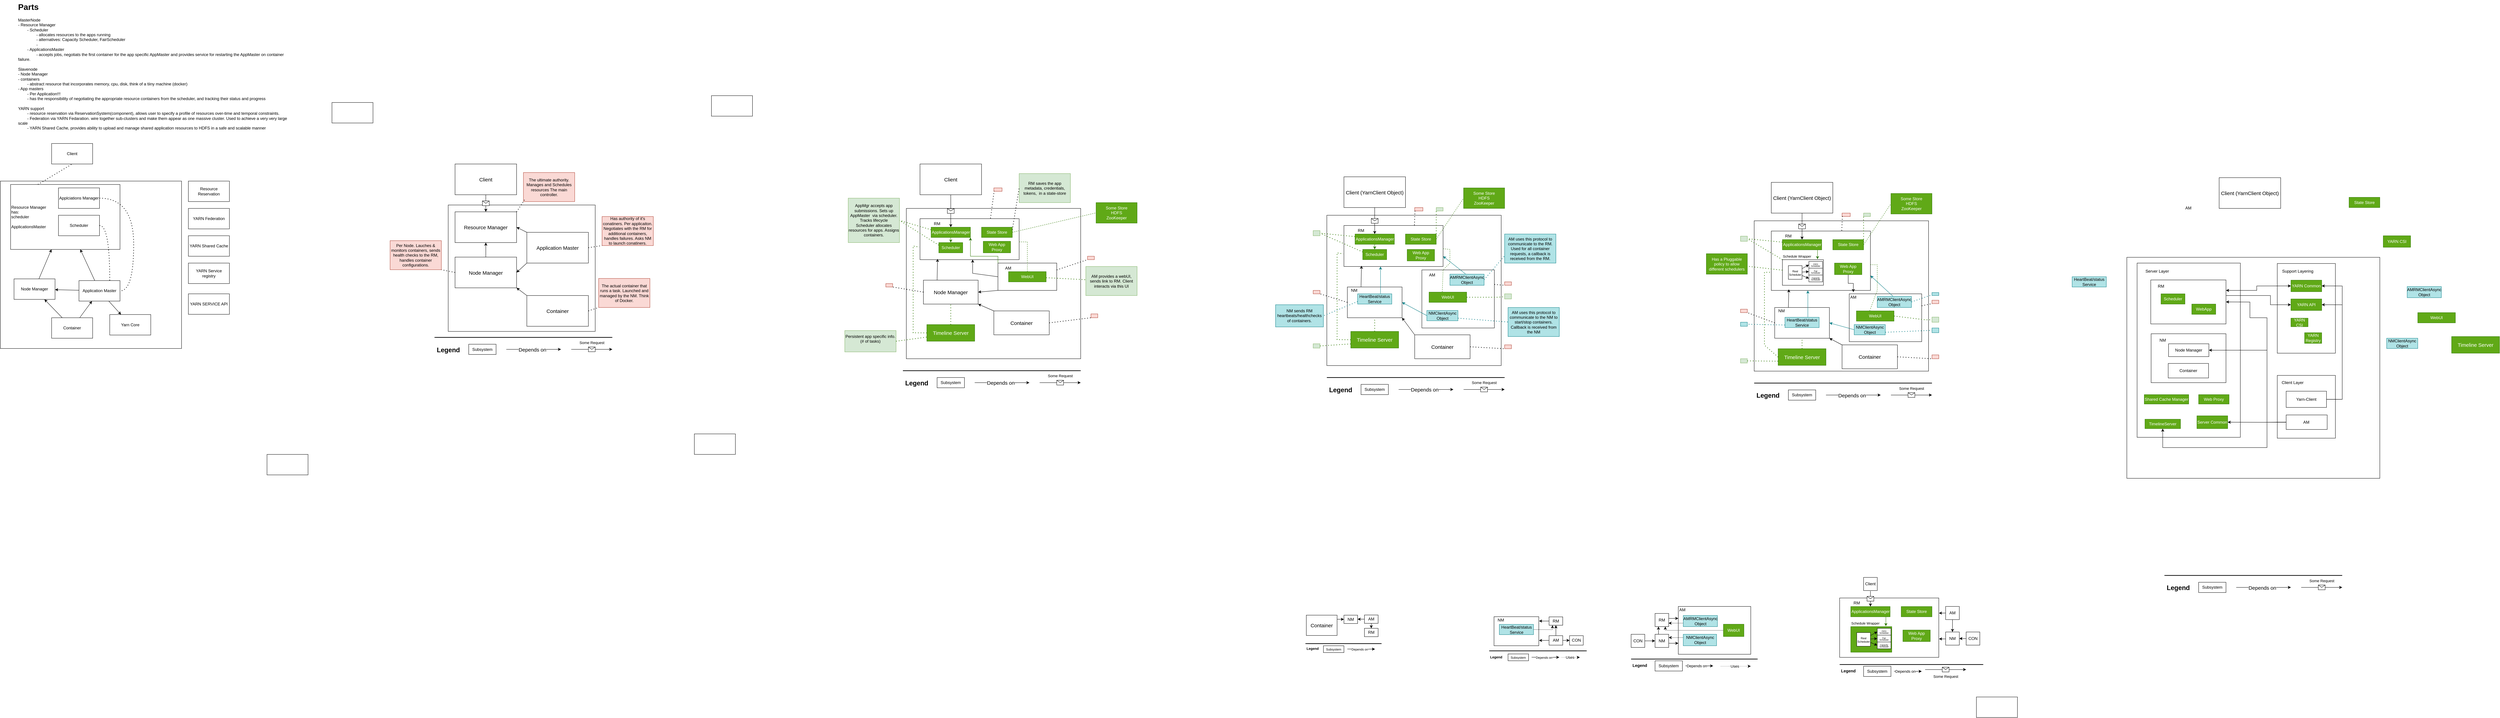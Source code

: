 <mxfile version="28.2.7">
  <diagram name="Page-1" id="G8NYhc_L8yMbjAHVzwG-">
    <mxGraphModel dx="1043" dy="570" grid="1" gridSize="10" guides="1" tooltips="1" connect="1" arrows="1" fold="1" page="1" pageScale="1" pageWidth="850" pageHeight="1100" math="0" shadow="0">
      <root>
        <mxCell id="0" />
        <mxCell id="1" parent="0" />
        <mxCell id="2d2gMoqNS-ZqPiem65WK-15" value="" style="rounded=0;whiteSpace=wrap;html=1;" parent="1" vertex="1">
          <mxGeometry x="20" y="530" width="530" height="490" as="geometry" />
        </mxCell>
        <mxCell id="2d2gMoqNS-ZqPiem65WK-1" value="&lt;h1 style=&quot;margin-top: 0px;&quot;&gt;Parts&lt;/h1&gt;&lt;div&gt;MasterNode&lt;/div&gt;&lt;div&gt;- Resource Manager&lt;/div&gt;&lt;div&gt;&lt;span style=&quot;white-space: pre;&quot;&gt;&#x9;&lt;/span&gt;- Scheduler&lt;br&gt;&lt;/div&gt;&lt;div&gt;&lt;span style=&quot;white-space: pre;&quot;&gt;&#x9;&lt;/span&gt;&lt;span style=&quot;white-space: pre;&quot;&gt;&#x9;&lt;/span&gt;- allocates resources to the apps running&lt;br&gt;&lt;/div&gt;&lt;div&gt;&lt;span style=&quot;white-space: pre;&quot;&gt;&#x9;&lt;/span&gt;&lt;span style=&quot;white-space: pre;&quot;&gt;&#x9;&lt;/span&gt;- alternatives: Capacity Scheduler, FairScheduler&lt;br&gt;&lt;/div&gt;&lt;div&gt;&lt;span style=&quot;white-space: pre;&quot;&gt;&#x9;&lt;/span&gt;&lt;span style=&quot;white-space: pre;&quot;&gt;&#x9;&lt;/span&gt;-&amp;nbsp;&lt;br&gt;&lt;/div&gt;&lt;div&gt;&lt;span style=&quot;white-space: pre;&quot;&gt;&#x9;&lt;/span&gt;- ApplicationsMaster&lt;br&gt;&lt;/div&gt;&lt;div&gt;&lt;span style=&quot;white-space: pre;&quot;&gt;&#x9;&lt;/span&gt;&lt;span style=&quot;white-space: pre;&quot;&gt;&#x9;&lt;/span&gt;- accepts jobs, negotiats the first container for the app specific AppMaster and provides service for restarting the AppMaster on container failure.&lt;br&gt;&lt;/div&gt;&lt;div&gt;&lt;br&gt;&lt;/div&gt;&lt;div&gt;Slavenode&lt;/div&gt;&lt;div&gt;- Node Manager&lt;/div&gt;&lt;div&gt;- containers&lt;/div&gt;&lt;div&gt;&lt;span style=&quot;white-space: pre;&quot;&gt;&#x9;&lt;/span&gt;- abstract resource that incorporates memory, cpu, disk, think of a tiiny machine (docker)&lt;br&gt;&lt;/div&gt;&lt;div&gt;- App masters&lt;/div&gt;&lt;div&gt;&lt;span style=&quot;white-space: pre;&quot;&gt;&#x9;&lt;/span&gt;- Per Application!!!&lt;br&gt;&lt;/div&gt;&lt;div&gt;&lt;span style=&quot;white-space: pre;&quot;&gt;&#x9;&lt;/span&gt;- has the responsibility of negotiating the appropriate resource containers from the scheduler, and tracking their status and progress&lt;br&gt;&lt;/div&gt;&lt;div&gt;&lt;br&gt;&lt;/div&gt;&lt;div&gt;YARN support&lt;/div&gt;&lt;div&gt;&lt;span style=&quot;white-space: pre;&quot;&gt;&#x9;&lt;/span&gt;- resource reservation via ReservationSystem(component), allows user to specify a profile of resources over-time and temporal constraints.&lt;br&gt;&lt;/div&gt;&lt;div&gt;&lt;span style=&quot;white-space: pre;&quot;&gt;&#x9;&lt;/span&gt;- Federation via YARN Fedaration. wire together sub-clusters and make them appear as one massive cluster. Used to achieve a very very large scale&lt;/div&gt;&lt;div&gt;&lt;span style=&quot;white-space: pre;&quot;&gt;&#x9;&lt;/span&gt;- YARN Shared Cache, provides ability to upload and manage shared application resources to HDFS in a safe and scalable manner&lt;br&gt;&lt;/div&gt;" style="text;html=1;whiteSpace=wrap;overflow=hidden;rounded=0;" parent="1" vertex="1">
          <mxGeometry x="70" width="790" height="440" as="geometry" />
        </mxCell>
        <mxCell id="2d2gMoqNS-ZqPiem65WK-2" value="Resource Manager&lt;br&gt;has:&lt;br&gt;scheduler&lt;br&gt;&lt;br&gt;ApplicationsMaster" style="rounded=0;whiteSpace=wrap;html=1;convertToSvg=0;labelPosition=center;verticalLabelPosition=middle;align=left;verticalAlign=middle;" parent="1" vertex="1">
          <mxGeometry x="50" y="540" width="320" height="190" as="geometry" />
        </mxCell>
        <mxCell id="2d2gMoqNS-ZqPiem65WK-3" value="Application Master" style="rounded=0;whiteSpace=wrap;html=1;" parent="1" vertex="1">
          <mxGeometry x="250" y="821.25" width="120" height="60" as="geometry" />
        </mxCell>
        <mxCell id="2d2gMoqNS-ZqPiem65WK-4" value="Container" style="rounded=0;whiteSpace=wrap;html=1;" parent="1" vertex="1">
          <mxGeometry x="170" y="930.0" width="120" height="60" as="geometry" />
        </mxCell>
        <mxCell id="2d2gMoqNS-ZqPiem65WK-5" value="Node Manager" style="rounded=0;whiteSpace=wrap;html=1;" parent="1" vertex="1">
          <mxGeometry x="60" y="816.25" width="120" height="60" as="geometry" />
        </mxCell>
        <mxCell id="2d2gMoqNS-ZqPiem65WK-6" value="" style="endArrow=classic;html=1;rounded=0;" parent="1" source="2d2gMoqNS-ZqPiem65WK-3" target="2d2gMoqNS-ZqPiem65WK-2" edge="1">
          <mxGeometry width="50" height="50" relative="1" as="geometry">
            <mxPoint x="270" y="1010" as="sourcePoint" />
            <mxPoint x="320" y="960" as="targetPoint" />
          </mxGeometry>
        </mxCell>
        <mxCell id="2d2gMoqNS-ZqPiem65WK-7" value="" style="endArrow=classic;html=1;rounded=0;" parent="1" source="2d2gMoqNS-ZqPiem65WK-4" target="2d2gMoqNS-ZqPiem65WK-3" edge="1">
          <mxGeometry width="50" height="50" relative="1" as="geometry">
            <mxPoint x="530" y="1010" as="sourcePoint" />
            <mxPoint x="530" y="630" as="targetPoint" />
          </mxGeometry>
        </mxCell>
        <mxCell id="2d2gMoqNS-ZqPiem65WK-8" value="" style="endArrow=classic;html=1;rounded=0;" parent="1" source="2d2gMoqNS-ZqPiem65WK-5" target="2d2gMoqNS-ZqPiem65WK-2" edge="1">
          <mxGeometry width="50" height="50" relative="1" as="geometry">
            <mxPoint x="160" y="1120" as="sourcePoint" />
            <mxPoint x="210" y="1070" as="targetPoint" />
          </mxGeometry>
        </mxCell>
        <mxCell id="2d2gMoqNS-ZqPiem65WK-9" value="" style="endArrow=classic;html=1;rounded=0;" parent="1" source="2d2gMoqNS-ZqPiem65WK-4" target="2d2gMoqNS-ZqPiem65WK-5" edge="1">
          <mxGeometry width="50" height="50" relative="1" as="geometry">
            <mxPoint x="560" y="1060" as="sourcePoint" />
            <mxPoint x="610" y="1010" as="targetPoint" />
          </mxGeometry>
        </mxCell>
        <mxCell id="2d2gMoqNS-ZqPiem65WK-10" value="" style="endArrow=classic;html=1;rounded=0;" parent="1" source="2d2gMoqNS-ZqPiem65WK-3" target="2d2gMoqNS-ZqPiem65WK-5" edge="1">
          <mxGeometry width="50" height="50" relative="1" as="geometry">
            <mxPoint x="400" y="1040" as="sourcePoint" />
            <mxPoint x="450" y="990" as="targetPoint" />
          </mxGeometry>
        </mxCell>
        <mxCell id="2d2gMoqNS-ZqPiem65WK-11" value="Client" style="rounded=0;whiteSpace=wrap;html=1;" parent="1" vertex="1">
          <mxGeometry x="170" y="420" width="120" height="60" as="geometry" />
        </mxCell>
        <mxCell id="2d2gMoqNS-ZqPiem65WK-14" value="" style="endArrow=none;dashed=1;html=1;dashPattern=1 3;strokeWidth=2;rounded=0;entryX=0.5;entryY=1;entryDx=0;entryDy=0;exitX=0.25;exitY=0;exitDx=0;exitDy=0;" parent="1" source="2d2gMoqNS-ZqPiem65WK-2" target="2d2gMoqNS-ZqPiem65WK-11" edge="1">
          <mxGeometry width="50" height="50" relative="1" as="geometry">
            <mxPoint x="400" y="550" as="sourcePoint" />
            <mxPoint x="450" y="500" as="targetPoint" />
          </mxGeometry>
        </mxCell>
        <mxCell id="2d2gMoqNS-ZqPiem65WK-17" value="Resource Reservation" style="rounded=0;whiteSpace=wrap;html=1;" parent="1" vertex="1">
          <mxGeometry x="570" y="530" width="120" height="60" as="geometry" />
        </mxCell>
        <mxCell id="2d2gMoqNS-ZqPiem65WK-18" value="YARN Federation" style="rounded=0;whiteSpace=wrap;html=1;" parent="1" vertex="1">
          <mxGeometry x="570" y="610" width="120" height="60" as="geometry" />
        </mxCell>
        <mxCell id="2d2gMoqNS-ZqPiem65WK-19" value="YARN Shared Cache" style="rounded=0;whiteSpace=wrap;html=1;" parent="1" vertex="1">
          <mxGeometry x="570" y="690" width="120" height="60" as="geometry" />
        </mxCell>
        <mxCell id="2d2gMoqNS-ZqPiem65WK-20" value="Applciations Manager" style="rounded=0;whiteSpace=wrap;html=1;" parent="1" vertex="1">
          <mxGeometry x="190" y="550" width="120" height="60" as="geometry" />
        </mxCell>
        <mxCell id="2d2gMoqNS-ZqPiem65WK-21" value="" style="endArrow=none;dashed=1;html=1;dashPattern=1 3;strokeWidth=2;rounded=0;edgeStyle=orthogonalEdgeStyle;curved=1;exitX=1;exitY=0.5;exitDx=0;exitDy=0;entryX=1;entryY=0.5;entryDx=0;entryDy=0;" parent="1" source="2d2gMoqNS-ZqPiem65WK-20" target="2d2gMoqNS-ZqPiem65WK-3" edge="1">
          <mxGeometry width="50" height="50" relative="1" as="geometry">
            <mxPoint x="380" y="620" as="sourcePoint" />
            <mxPoint x="480" y="580" as="targetPoint" />
            <Array as="points">
              <mxPoint x="410" y="580" />
              <mxPoint x="410" y="851" />
            </Array>
          </mxGeometry>
        </mxCell>
        <mxCell id="2d2gMoqNS-ZqPiem65WK-22" value="Scheduler" style="rounded=0;whiteSpace=wrap;html=1;" parent="1" vertex="1">
          <mxGeometry x="190" y="630" width="120" height="60" as="geometry" />
        </mxCell>
        <mxCell id="2d2gMoqNS-ZqPiem65WK-23" value="" style="endArrow=none;dashed=1;html=1;dashPattern=1 3;strokeWidth=2;rounded=0;edgeStyle=orthogonalEdgeStyle;curved=1;exitX=1;exitY=0.5;exitDx=0;exitDy=0;entryX=0.75;entryY=0;entryDx=0;entryDy=0;" parent="1" source="2d2gMoqNS-ZqPiem65WK-22" target="2d2gMoqNS-ZqPiem65WK-3" edge="1">
          <mxGeometry width="50" height="50" relative="1" as="geometry">
            <mxPoint x="400" y="680" as="sourcePoint" />
            <mxPoint x="570" y="680" as="targetPoint" />
            <Array as="points">
              <mxPoint x="340" y="660" />
            </Array>
          </mxGeometry>
        </mxCell>
        <mxCell id="2d2gMoqNS-ZqPiem65WK-24" value="Yarn Core" style="rounded=0;whiteSpace=wrap;html=1;" parent="1" vertex="1">
          <mxGeometry x="340" y="920.62" width="120" height="60" as="geometry" />
        </mxCell>
        <mxCell id="2d2gMoqNS-ZqPiem65WK-25" value="" style="endArrow=classic;html=1;rounded=0;" parent="1" source="2d2gMoqNS-ZqPiem65WK-3" target="2d2gMoqNS-ZqPiem65WK-24" edge="1">
          <mxGeometry width="50" height="50" relative="1" as="geometry">
            <mxPoint x="480" y="660" as="sourcePoint" />
            <mxPoint x="450" y="790" as="targetPoint" />
          </mxGeometry>
        </mxCell>
        <mxCell id="2d2gMoqNS-ZqPiem65WK-26" value="YARN Service registry" style="rounded=0;whiteSpace=wrap;html=1;" parent="1" vertex="1">
          <mxGeometry x="570" y="770" width="120" height="60" as="geometry" />
        </mxCell>
        <mxCell id="2d2gMoqNS-ZqPiem65WK-27" value="YARN SERVICE API" style="rounded=0;whiteSpace=wrap;html=1;" parent="1" vertex="1">
          <mxGeometry x="570" y="860" width="120" height="60" as="geometry" />
        </mxCell>
        <mxCell id="roeTtBz35SPDsCf-vEHS-1" value="" style="rounded=0;whiteSpace=wrap;html=1;" parent="1" vertex="1">
          <mxGeometry x="1330" y="600" width="430" height="370" as="geometry" />
        </mxCell>
        <mxCell id="roeTtBz35SPDsCf-vEHS-2" value="&lt;font style=&quot;font-size: 15px;&quot;&gt;Resource Manager&lt;/font&gt;" style="rounded=0;whiteSpace=wrap;html=1;" parent="1" vertex="1">
          <mxGeometry x="1350" y="620" width="180" height="90" as="geometry" />
        </mxCell>
        <mxCell id="roeTtBz35SPDsCf-vEHS-3" value="&lt;span style=&quot;font-size: 15px;&quot;&gt;Application Master&lt;/span&gt;" style="rounded=0;whiteSpace=wrap;html=1;" parent="1" vertex="1">
          <mxGeometry x="1560" y="680" width="180" height="90" as="geometry" />
        </mxCell>
        <mxCell id="roeTtBz35SPDsCf-vEHS-4" value="&lt;font style=&quot;font-size: 15px;&quot;&gt;Node Manager&lt;/font&gt;" style="rounded=0;whiteSpace=wrap;html=1;" parent="1" vertex="1">
          <mxGeometry x="1350" y="752.5" width="180" height="90" as="geometry" />
        </mxCell>
        <mxCell id="roeTtBz35SPDsCf-vEHS-5" value="" style="endArrow=classic;html=1;rounded=0;entryX=0.5;entryY=1;entryDx=0;entryDy=0;exitX=0.5;exitY=0;exitDx=0;exitDy=0;" parent="1" source="roeTtBz35SPDsCf-vEHS-4" target="roeTtBz35SPDsCf-vEHS-2" edge="1">
          <mxGeometry width="50" height="50" relative="1" as="geometry">
            <mxPoint x="1510" y="760" as="sourcePoint" />
            <mxPoint x="1560" y="710" as="targetPoint" />
          </mxGeometry>
        </mxCell>
        <mxCell id="roeTtBz35SPDsCf-vEHS-7" value="" style="endArrow=classic;html=1;rounded=0;entryX=1;entryY=0.5;entryDx=0;entryDy=0;exitX=0;exitY=0;exitDx=0;exitDy=0;" parent="1" source="roeTtBz35SPDsCf-vEHS-3" target="roeTtBz35SPDsCf-vEHS-2" edge="1">
          <mxGeometry width="50" height="50" relative="1" as="geometry">
            <mxPoint x="1570" y="800" as="sourcePoint" />
            <mxPoint x="1620" y="750" as="targetPoint" />
          </mxGeometry>
        </mxCell>
        <mxCell id="roeTtBz35SPDsCf-vEHS-8" value="" style="endArrow=classic;html=1;rounded=0;entryX=1;entryY=0.5;entryDx=0;entryDy=0;exitX=0;exitY=1;exitDx=0;exitDy=0;" parent="1" source="roeTtBz35SPDsCf-vEHS-3" target="roeTtBz35SPDsCf-vEHS-4" edge="1">
          <mxGeometry width="50" height="50" relative="1" as="geometry">
            <mxPoint x="1600" y="870" as="sourcePoint" />
            <mxPoint x="1650" y="820" as="targetPoint" />
          </mxGeometry>
        </mxCell>
        <mxCell id="roeTtBz35SPDsCf-vEHS-9" value="&lt;font style=&quot;font-size: 15px;&quot;&gt;Container&lt;/font&gt;" style="rounded=0;whiteSpace=wrap;html=1;" parent="1" vertex="1">
          <mxGeometry x="1560" y="865" width="180" height="90" as="geometry" />
        </mxCell>
        <mxCell id="roeTtBz35SPDsCf-vEHS-10" value="" style="endArrow=classic;html=1;rounded=0;entryX=1;entryY=1;entryDx=0;entryDy=0;exitX=0;exitY=0;exitDx=0;exitDy=0;" parent="1" source="roeTtBz35SPDsCf-vEHS-9" target="roeTtBz35SPDsCf-vEHS-4" edge="1">
          <mxGeometry width="50" height="50" relative="1" as="geometry">
            <mxPoint x="1540" y="1010" as="sourcePoint" />
            <mxPoint x="1590" y="960" as="targetPoint" />
          </mxGeometry>
        </mxCell>
        <mxCell id="s7-J1qARUTeS9T5cuUp7-2" value="&lt;span style=&quot;font-size: 15px;&quot;&gt;Client&lt;/span&gt;" style="rounded=0;whiteSpace=wrap;html=1;" parent="1" vertex="1">
          <mxGeometry x="1350" y="480" width="180" height="90" as="geometry" />
        </mxCell>
        <mxCell id="s7-J1qARUTeS9T5cuUp7-3" value="" style="endArrow=classic;html=1;rounded=0;exitX=0.5;exitY=1;exitDx=0;exitDy=0;" parent="1" source="s7-J1qARUTeS9T5cuUp7-2" target="roeTtBz35SPDsCf-vEHS-2" edge="1">
          <mxGeometry relative="1" as="geometry">
            <mxPoint x="1400" y="580" as="sourcePoint" />
            <mxPoint x="1500" y="580" as="targetPoint" />
          </mxGeometry>
        </mxCell>
        <mxCell id="s7-J1qARUTeS9T5cuUp7-4" value="" style="shape=message;html=1;outlineConnect=0;" parent="s7-J1qARUTeS9T5cuUp7-3" vertex="1">
          <mxGeometry width="20" height="14" relative="1" as="geometry">
            <mxPoint x="-10" y="-7" as="offset" />
          </mxGeometry>
        </mxCell>
        <mxCell id="s7-J1qARUTeS9T5cuUp7-5" value="The ultimate authority. Manages and Schedules resources The main controller." style="html=1;whiteSpace=wrap;fillColor=#fad9d5;strokeColor=#ae4132;" parent="1" vertex="1">
          <mxGeometry x="1550" y="505" width="150" height="85" as="geometry" />
        </mxCell>
        <mxCell id="s7-J1qARUTeS9T5cuUp7-6" value="" style="endArrow=none;dashed=1;html=1;dashPattern=1 3;strokeWidth=2;rounded=0;exitX=1;exitY=0;exitDx=0;exitDy=0;entryX=0.036;entryY=0.903;entryDx=0;entryDy=0;entryPerimeter=0;" parent="1" source="roeTtBz35SPDsCf-vEHS-2" target="s7-J1qARUTeS9T5cuUp7-5" edge="1">
          <mxGeometry width="50" height="50" relative="1" as="geometry">
            <mxPoint x="1580" y="660" as="sourcePoint" />
            <mxPoint x="1630" y="610" as="targetPoint" />
          </mxGeometry>
        </mxCell>
        <mxCell id="s7-J1qARUTeS9T5cuUp7-7" value="Has authority of it&#39;s conatiners. Per applicaiton. Negotiates with the RM for additional containers, handles failures. Asks NM to launch conatiners." style="html=1;whiteSpace=wrap;fillColor=#fad9d5;strokeColor=#ae4132;" parent="1" vertex="1">
          <mxGeometry x="1780" y="633.75" width="150" height="85" as="geometry" />
        </mxCell>
        <mxCell id="s7-J1qARUTeS9T5cuUp7-8" value="" style="endArrow=none;dashed=1;html=1;dashPattern=1 3;strokeWidth=2;rounded=0;exitX=1;exitY=0.5;exitDx=0;exitDy=0;entryX=0;entryY=1;entryDx=0;entryDy=0;" parent="1" source="roeTtBz35SPDsCf-vEHS-3" target="s7-J1qARUTeS9T5cuUp7-7" edge="1">
          <mxGeometry width="50" height="50" relative="1" as="geometry">
            <mxPoint x="1850" y="790" as="sourcePoint" />
            <mxPoint x="1900" y="740" as="targetPoint" />
          </mxGeometry>
        </mxCell>
        <mxCell id="s7-J1qARUTeS9T5cuUp7-9" value="Per Node. Lauches &amp;amp; monitors containers, sends health checks to the RM, handles container configurations." style="html=1;whiteSpace=wrap;fillColor=#fad9d5;strokeColor=#ae4132;" parent="1" vertex="1">
          <mxGeometry x="1160" y="704.38" width="150" height="85" as="geometry" />
        </mxCell>
        <mxCell id="s7-J1qARUTeS9T5cuUp7-10" value="" style="endArrow=none;dashed=1;html=1;dashPattern=1 3;strokeWidth=2;rounded=0;entryX=1;entryY=1;entryDx=0;entryDy=0;exitX=0;exitY=0.5;exitDx=0;exitDy=0;" parent="1" source="roeTtBz35SPDsCf-vEHS-4" target="s7-J1qARUTeS9T5cuUp7-9" edge="1">
          <mxGeometry width="50" height="50" relative="1" as="geometry">
            <mxPoint x="1240" y="860" as="sourcePoint" />
            <mxPoint x="1290" y="810" as="targetPoint" />
          </mxGeometry>
        </mxCell>
        <mxCell id="s7-J1qARUTeS9T5cuUp7-11" value="The actual container that runs a task. Launched and managed by the NM. Think of Docker." style="html=1;whiteSpace=wrap;fillColor=#fad9d5;strokeColor=#ae4132;" parent="1" vertex="1">
          <mxGeometry x="1770" y="815" width="150" height="85" as="geometry" />
        </mxCell>
        <mxCell id="s7-J1qARUTeS9T5cuUp7-12" value="" style="endArrow=none;dashed=1;html=1;dashPattern=1 3;strokeWidth=2;rounded=0;exitX=1;exitY=0.5;exitDx=0;exitDy=0;entryX=0;entryY=1;entryDx=0;entryDy=0;" parent="1" source="roeTtBz35SPDsCf-vEHS-9" target="s7-J1qARUTeS9T5cuUp7-11" edge="1">
          <mxGeometry width="50" height="50" relative="1" as="geometry">
            <mxPoint x="1800" y="1000" as="sourcePoint" />
            <mxPoint x="1850" y="950" as="targetPoint" />
          </mxGeometry>
        </mxCell>
        <mxCell id="s7-J1qARUTeS9T5cuUp7-15" value="" style="line;strokeWidth=2;html=1;" parent="1" vertex="1">
          <mxGeometry x="1290" y="982.5" width="520" height="10" as="geometry" />
        </mxCell>
        <mxCell id="s7-J1qARUTeS9T5cuUp7-16" value="&lt;font style=&quot;font-size: 19px;&quot;&gt;Legend&lt;/font&gt;" style="text;strokeColor=none;fillColor=none;html=1;fontSize=24;fontStyle=1;verticalAlign=middle;align=center;" parent="1" vertex="1">
          <mxGeometry x="1280" y="1002.5" width="100" height="40" as="geometry" />
        </mxCell>
        <mxCell id="s7-J1qARUTeS9T5cuUp7-17" value="Subsystem" style="rounded=0;whiteSpace=wrap;html=1;" parent="1" vertex="1">
          <mxGeometry x="1390" y="1007.5" width="80" height="30" as="geometry" />
        </mxCell>
        <mxCell id="s7-J1qARUTeS9T5cuUp7-18" value="" style="endArrow=classic;html=1;rounded=0;" parent="1" edge="1">
          <mxGeometry width="50" height="50" relative="1" as="geometry">
            <mxPoint x="1500" y="1022.5" as="sourcePoint" />
            <mxPoint x="1660" y="1022.5" as="targetPoint" />
          </mxGeometry>
        </mxCell>
        <mxCell id="s7-J1qARUTeS9T5cuUp7-19" value="&lt;font style=&quot;font-size: 15px;&quot;&gt;Depends on&lt;/font&gt;" style="edgeLabel;html=1;align=center;verticalAlign=middle;resizable=0;points=[];" parent="s7-J1qARUTeS9T5cuUp7-18" vertex="1" connectable="0">
          <mxGeometry x="-0.048" relative="1" as="geometry">
            <mxPoint as="offset" />
          </mxGeometry>
        </mxCell>
        <mxCell id="s7-J1qARUTeS9T5cuUp7-20" value="" style="endArrow=classic;html=1;rounded=0;" parent="1" edge="1">
          <mxGeometry relative="1" as="geometry">
            <mxPoint x="1690" y="1022.5" as="sourcePoint" />
            <mxPoint x="1810" y="1022.5" as="targetPoint" />
          </mxGeometry>
        </mxCell>
        <mxCell id="s7-J1qARUTeS9T5cuUp7-21" value="" style="shape=message;html=1;outlineConnect=0;" parent="s7-J1qARUTeS9T5cuUp7-20" vertex="1">
          <mxGeometry width="20" height="14" relative="1" as="geometry">
            <mxPoint x="-10" y="-7" as="offset" />
          </mxGeometry>
        </mxCell>
        <mxCell id="s7-J1qARUTeS9T5cuUp7-23" value="Some Request" style="edgeLabel;html=1;align=center;verticalAlign=middle;resizable=0;points=[];" parent="s7-J1qARUTeS9T5cuUp7-20" vertex="1" connectable="0">
          <mxGeometry x="-0.516" y="1" relative="1" as="geometry">
            <mxPoint x="31" y="-19" as="offset" />
          </mxGeometry>
        </mxCell>
        <mxCell id="s7-J1qARUTeS9T5cuUp7-54" value="" style="rounded=0;whiteSpace=wrap;html=1;" parent="1" vertex="1">
          <mxGeometry x="2670" y="610" width="510" height="440" as="geometry" />
        </mxCell>
        <mxCell id="s7-J1qARUTeS9T5cuUp7-55" value="" style="rounded=0;whiteSpace=wrap;html=1;" parent="1" vertex="1">
          <mxGeometry x="2710" y="640" width="290" height="120" as="geometry" />
        </mxCell>
        <mxCell id="s7-J1qARUTeS9T5cuUp7-56" value="" style="rounded=0;whiteSpace=wrap;html=1;" parent="1" vertex="1">
          <mxGeometry x="2938" y="770" width="172" height="80" as="geometry" />
        </mxCell>
        <mxCell id="s7-J1qARUTeS9T5cuUp7-57" value="&lt;font style=&quot;font-size: 15px;&quot;&gt;Node Manager&lt;/font&gt;" style="rounded=0;whiteSpace=wrap;html=1;" parent="1" vertex="1">
          <mxGeometry x="2720" y="820" width="160" height="70" as="geometry" />
        </mxCell>
        <mxCell id="s7-J1qARUTeS9T5cuUp7-59" value="" style="endArrow=classic;html=1;rounded=0;entryX=1;entryY=1;entryDx=0;entryDy=0;exitX=0;exitY=0;exitDx=0;exitDy=0;fillColor=#60a917;strokeColor=#2D7600;edgeStyle=orthogonalEdgeStyle;" parent="1" source="s7-J1qARUTeS9T5cuUp7-56" target="s7-J1qARUTeS9T5cuUp7-83" edge="1">
          <mxGeometry width="50" height="50" relative="1" as="geometry">
            <mxPoint x="2930" y="820" as="sourcePoint" />
            <mxPoint x="2980" y="770" as="targetPoint" />
            <Array as="points">
              <mxPoint x="2938" y="750" />
              <mxPoint x="2858" y="750" />
            </Array>
          </mxGeometry>
        </mxCell>
        <mxCell id="s7-J1qARUTeS9T5cuUp7-60" value="" style="endArrow=classic;html=1;rounded=0;entryX=1;entryY=0.5;entryDx=0;entryDy=0;exitX=0;exitY=1;exitDx=0;exitDy=0;" parent="1" source="s7-J1qARUTeS9T5cuUp7-56" target="s7-J1qARUTeS9T5cuUp7-57" edge="1">
          <mxGeometry width="50" height="50" relative="1" as="geometry">
            <mxPoint x="2960" y="890" as="sourcePoint" />
            <mxPoint x="3010" y="840" as="targetPoint" />
          </mxGeometry>
        </mxCell>
        <mxCell id="s7-J1qARUTeS9T5cuUp7-61" value="&lt;font style=&quot;font-size: 15px;&quot;&gt;Container&lt;/font&gt;" style="rounded=0;whiteSpace=wrap;html=1;" parent="1" vertex="1">
          <mxGeometry x="2926" y="910" width="162" height="70" as="geometry" />
        </mxCell>
        <mxCell id="s7-J1qARUTeS9T5cuUp7-62" value="" style="endArrow=classic;html=1;rounded=0;entryX=1;entryY=1;entryDx=0;entryDy=0;exitX=0;exitY=0;exitDx=0;exitDy=0;" parent="1" source="s7-J1qARUTeS9T5cuUp7-61" target="s7-J1qARUTeS9T5cuUp7-57" edge="1">
          <mxGeometry width="50" height="50" relative="1" as="geometry">
            <mxPoint x="2900" y="1030" as="sourcePoint" />
            <mxPoint x="2950" y="980" as="targetPoint" />
          </mxGeometry>
        </mxCell>
        <mxCell id="s7-J1qARUTeS9T5cuUp7-63" value="&lt;span style=&quot;font-size: 15px;&quot;&gt;Client&lt;/span&gt;" style="rounded=0;whiteSpace=wrap;html=1;" parent="1" vertex="1">
          <mxGeometry x="2710" y="480" width="180" height="90" as="geometry" />
        </mxCell>
        <mxCell id="s7-J1qARUTeS9T5cuUp7-64" value="" style="endArrow=classic;html=1;rounded=0;exitX=0.5;exitY=1;exitDx=0;exitDy=0;" parent="1" source="s7-J1qARUTeS9T5cuUp7-63" target="s7-J1qARUTeS9T5cuUp7-83" edge="1">
          <mxGeometry relative="1" as="geometry">
            <mxPoint x="2760" y="600" as="sourcePoint" />
            <mxPoint x="2860" y="600" as="targetPoint" />
          </mxGeometry>
        </mxCell>
        <mxCell id="s7-J1qARUTeS9T5cuUp7-65" value="" style="shape=message;html=1;outlineConnect=0;" parent="s7-J1qARUTeS9T5cuUp7-64" vertex="1">
          <mxGeometry width="20" height="14" relative="1" as="geometry">
            <mxPoint x="-10" y="-7" as="offset" />
          </mxGeometry>
        </mxCell>
        <mxCell id="s7-J1qARUTeS9T5cuUp7-66" value="" style="html=1;whiteSpace=wrap;fillColor=#fad9d5;strokeColor=#ae4132;" parent="1" vertex="1">
          <mxGeometry x="2926" y="550" width="24" height="10" as="geometry" />
        </mxCell>
        <mxCell id="s7-J1qARUTeS9T5cuUp7-67" value="" style="endArrow=none;dashed=1;html=1;dashPattern=1 3;strokeWidth=2;rounded=0;exitX=0.711;exitY=-0.008;exitDx=0;exitDy=0;entryX=0.036;entryY=0.903;entryDx=0;entryDy=0;entryPerimeter=0;exitPerimeter=0;" parent="1" source="s7-J1qARUTeS9T5cuUp7-55" target="s7-J1qARUTeS9T5cuUp7-66" edge="1">
          <mxGeometry width="50" height="50" relative="1" as="geometry">
            <mxPoint x="2940" y="680" as="sourcePoint" />
            <mxPoint x="2990" y="630" as="targetPoint" />
          </mxGeometry>
        </mxCell>
        <mxCell id="s7-J1qARUTeS9T5cuUp7-68" value="" style="html=1;whiteSpace=wrap;fillColor=#fad9d5;strokeColor=#ae4132;" parent="1" vertex="1">
          <mxGeometry x="3200" y="750" width="20" height="10" as="geometry" />
        </mxCell>
        <mxCell id="s7-J1qARUTeS9T5cuUp7-69" value="" style="endArrow=none;dashed=1;html=1;dashPattern=1 3;strokeWidth=2;rounded=0;exitX=1;exitY=0.25;exitDx=0;exitDy=0;entryX=0;entryY=1;entryDx=0;entryDy=0;" parent="1" source="s7-J1qARUTeS9T5cuUp7-56" target="s7-J1qARUTeS9T5cuUp7-68" edge="1">
          <mxGeometry width="50" height="50" relative="1" as="geometry">
            <mxPoint x="3210" y="810" as="sourcePoint" />
            <mxPoint x="3260" y="760" as="targetPoint" />
          </mxGeometry>
        </mxCell>
        <mxCell id="s7-J1qARUTeS9T5cuUp7-70" value="" style="html=1;whiteSpace=wrap;fillColor=#fad9d5;strokeColor=#ae4132;" parent="1" vertex="1">
          <mxGeometry x="2610" y="830" width="20" height="10" as="geometry" />
        </mxCell>
        <mxCell id="s7-J1qARUTeS9T5cuUp7-71" value="" style="endArrow=none;dashed=1;html=1;dashPattern=1 3;strokeWidth=2;rounded=0;entryX=1;entryY=1;entryDx=0;entryDy=0;exitX=0;exitY=0.5;exitDx=0;exitDy=0;" parent="1" source="s7-J1qARUTeS9T5cuUp7-57" target="s7-J1qARUTeS9T5cuUp7-70" edge="1">
          <mxGeometry width="50" height="50" relative="1" as="geometry">
            <mxPoint x="2600" y="880" as="sourcePoint" />
            <mxPoint x="2650" y="830" as="targetPoint" />
          </mxGeometry>
        </mxCell>
        <mxCell id="s7-J1qARUTeS9T5cuUp7-72" value="" style="html=1;whiteSpace=wrap;fillColor=#fad9d5;strokeColor=#ae4132;" parent="1" vertex="1">
          <mxGeometry x="3210" y="918.75" width="20" height="11.25" as="geometry" />
        </mxCell>
        <mxCell id="s7-J1qARUTeS9T5cuUp7-73" value="" style="endArrow=none;dashed=1;html=1;dashPattern=1 3;strokeWidth=2;rounded=0;exitX=1;exitY=0.5;exitDx=0;exitDy=0;entryX=0;entryY=1;entryDx=0;entryDy=0;" parent="1" source="s7-J1qARUTeS9T5cuUp7-61" target="s7-J1qARUTeS9T5cuUp7-72" edge="1">
          <mxGeometry width="50" height="50" relative="1" as="geometry">
            <mxPoint x="3160" y="1020" as="sourcePoint" />
            <mxPoint x="3210" y="970" as="targetPoint" />
          </mxGeometry>
        </mxCell>
        <mxCell id="s7-J1qARUTeS9T5cuUp7-74" value="" style="line;strokeWidth=2;html=1;" parent="1" vertex="1">
          <mxGeometry x="2660" y="1080" width="520" height="10" as="geometry" />
        </mxCell>
        <mxCell id="s7-J1qARUTeS9T5cuUp7-75" value="&lt;font style=&quot;font-size: 19px;&quot;&gt;Legend&lt;/font&gt;" style="text;strokeColor=none;fillColor=none;html=1;fontSize=24;fontStyle=1;verticalAlign=middle;align=center;" parent="1" vertex="1">
          <mxGeometry x="2650" y="1100" width="100" height="40" as="geometry" />
        </mxCell>
        <mxCell id="s7-J1qARUTeS9T5cuUp7-76" value="Subsystem" style="rounded=0;whiteSpace=wrap;html=1;" parent="1" vertex="1">
          <mxGeometry x="2760" y="1105" width="80" height="30" as="geometry" />
        </mxCell>
        <mxCell id="s7-J1qARUTeS9T5cuUp7-77" value="" style="endArrow=classic;html=1;rounded=0;" parent="1" edge="1">
          <mxGeometry width="50" height="50" relative="1" as="geometry">
            <mxPoint x="2870" y="1120" as="sourcePoint" />
            <mxPoint x="3030" y="1120" as="targetPoint" />
          </mxGeometry>
        </mxCell>
        <mxCell id="s7-J1qARUTeS9T5cuUp7-78" value="&lt;font style=&quot;font-size: 15px;&quot;&gt;Depends on&lt;/font&gt;" style="edgeLabel;html=1;align=center;verticalAlign=middle;resizable=0;points=[];" parent="s7-J1qARUTeS9T5cuUp7-77" vertex="1" connectable="0">
          <mxGeometry x="-0.048" relative="1" as="geometry">
            <mxPoint as="offset" />
          </mxGeometry>
        </mxCell>
        <mxCell id="s7-J1qARUTeS9T5cuUp7-79" value="" style="endArrow=classic;html=1;rounded=0;" parent="1" edge="1">
          <mxGeometry relative="1" as="geometry">
            <mxPoint x="3060" y="1120" as="sourcePoint" />
            <mxPoint x="3180" y="1120" as="targetPoint" />
          </mxGeometry>
        </mxCell>
        <mxCell id="s7-J1qARUTeS9T5cuUp7-80" value="" style="shape=message;html=1;outlineConnect=0;" parent="s7-J1qARUTeS9T5cuUp7-79" vertex="1">
          <mxGeometry width="20" height="14" relative="1" as="geometry">
            <mxPoint x="-10" y="-7" as="offset" />
          </mxGeometry>
        </mxCell>
        <mxCell id="s7-J1qARUTeS9T5cuUp7-81" value="Some Request" style="edgeLabel;html=1;align=center;verticalAlign=middle;resizable=0;points=[];" parent="s7-J1qARUTeS9T5cuUp7-79" vertex="1" connectable="0">
          <mxGeometry x="-0.516" y="1" relative="1" as="geometry">
            <mxPoint x="31" y="-19" as="offset" />
          </mxGeometry>
        </mxCell>
        <mxCell id="s7-J1qARUTeS9T5cuUp7-82" value="Scheduler" style="rounded=0;whiteSpace=wrap;html=1;fillColor=#60a917;fontColor=#ffffff;strokeColor=#2D7600;" parent="1" vertex="1">
          <mxGeometry x="2765" y="710" width="70" height="30" as="geometry" />
        </mxCell>
        <mxCell id="s7-J1qARUTeS9T5cuUp7-83" value="ApplicationsManager" style="rounded=0;whiteSpace=wrap;html=1;fillColor=#60a917;fontColor=#ffffff;strokeColor=#2D7600;" parent="1" vertex="1">
          <mxGeometry x="2742.5" y="665" width="115" height="30" as="geometry" />
        </mxCell>
        <mxCell id="s7-J1qARUTeS9T5cuUp7-86" value="AppMgr accepts app submissions. Sets up AppMaster&amp;nbsp; via scheduler. Tracks lifecycle&lt;div&gt;Scheduler allocates resources for apps. Assigns containers.&lt;/div&gt;" style="html=1;whiteSpace=wrap;fillColor=#d5e8d4;strokeColor=#82b366;" parent="1" vertex="1">
          <mxGeometry x="2500" y="580" width="150" height="130" as="geometry" />
        </mxCell>
        <mxCell id="s7-J1qARUTeS9T5cuUp7-87" value="" style="endArrow=none;dashed=1;html=1;dashPattern=1 3;strokeWidth=2;rounded=0;entryX=1;entryY=0.5;entryDx=0;entryDy=0;exitX=0;exitY=0.25;exitDx=0;exitDy=0;fillColor=#60a917;strokeColor=#2D7600;" parent="1" source="s7-J1qARUTeS9T5cuUp7-83" target="s7-J1qARUTeS9T5cuUp7-86" edge="1">
          <mxGeometry width="50" height="50" relative="1" as="geometry">
            <mxPoint x="2650" y="710" as="sourcePoint" />
            <mxPoint x="2700" y="660" as="targetPoint" />
          </mxGeometry>
        </mxCell>
        <mxCell id="s7-J1qARUTeS9T5cuUp7-88" value="" style="endArrow=none;dashed=1;html=1;dashPattern=1 3;strokeWidth=2;rounded=0;entryX=1;entryY=0.5;entryDx=0;entryDy=0;exitX=0;exitY=0.25;exitDx=0;exitDy=0;fillColor=#60a917;strokeColor=#2D7600;" parent="1" source="s7-J1qARUTeS9T5cuUp7-82" target="s7-J1qARUTeS9T5cuUp7-86" edge="1">
          <mxGeometry width="50" height="50" relative="1" as="geometry">
            <mxPoint x="2763" y="755" as="sourcePoint" />
            <mxPoint x="2670" y="710" as="targetPoint" />
          </mxGeometry>
        </mxCell>
        <mxCell id="s7-J1qARUTeS9T5cuUp7-89" value="&lt;font&gt;State Store&lt;/font&gt;" style="rounded=0;whiteSpace=wrap;html=1;fillColor=#60a917;fontColor=#ffffff;strokeColor=#2D7600;" parent="1" vertex="1">
          <mxGeometry x="2890" y="665" width="90" height="30" as="geometry" />
        </mxCell>
        <mxCell id="s7-J1qARUTeS9T5cuUp7-90" value="RM saves the app metadata, credentials, tokens,&amp;nbsp; in a state-store" style="html=1;whiteSpace=wrap;fillColor=#d5e8d4;strokeColor=#82b366;" parent="1" vertex="1">
          <mxGeometry x="3000" y="508" width="150" height="85" as="geometry" />
        </mxCell>
        <mxCell id="s7-J1qARUTeS9T5cuUp7-92" value="" style="endArrow=none;dashed=1;html=1;dashPattern=1 3;strokeWidth=2;rounded=0;exitX=1;exitY=0.25;exitDx=0;exitDy=0;entryX=0;entryY=0.5;entryDx=0;entryDy=0;" parent="1" source="s7-J1qARUTeS9T5cuUp7-89" target="s7-J1qARUTeS9T5cuUp7-90" edge="1">
          <mxGeometry width="50" height="50" relative="1" as="geometry">
            <mxPoint x="3100" y="668" as="sourcePoint" />
            <mxPoint x="3135" y="590" as="targetPoint" />
          </mxGeometry>
        </mxCell>
        <mxCell id="s7-J1qARUTeS9T5cuUp7-95" value="RM" style="text;html=1;align=center;verticalAlign=middle;whiteSpace=wrap;rounded=0;" parent="1" vertex="1">
          <mxGeometry x="2730" y="640" width="60" height="30" as="geometry" />
        </mxCell>
        <mxCell id="s7-J1qARUTeS9T5cuUp7-96" value="Some Store&lt;div&gt;HDFS&lt;/div&gt;&lt;div&gt;ZooKeeper&lt;/div&gt;" style="rounded=0;whiteSpace=wrap;html=1;fillColor=#60a917;fontColor=#ffffff;strokeColor=#2D7600;" parent="1" vertex="1">
          <mxGeometry x="3225" y="593" width="120" height="60" as="geometry" />
        </mxCell>
        <mxCell id="s7-J1qARUTeS9T5cuUp7-98" value="&lt;font&gt;WebUI&lt;/font&gt;" style="rounded=0;whiteSpace=wrap;html=1;fillColor=#60a917;fontColor=#ffffff;strokeColor=#2D7600;" parent="1" vertex="1">
          <mxGeometry x="2969" y="795" width="110" height="30" as="geometry" />
        </mxCell>
        <mxCell id="s7-J1qARUTeS9T5cuUp7-99" value="AM" style="text;html=1;align=center;verticalAlign=middle;whiteSpace=wrap;rounded=0;" parent="1" vertex="1">
          <mxGeometry x="2938" y="770" width="60" height="30" as="geometry" />
        </mxCell>
        <mxCell id="s7-J1qARUTeS9T5cuUp7-100" value="AM provides a webUI, sends link to RM. Client interacts via this UI" style="html=1;whiteSpace=wrap;fillColor=#d5e8d4;strokeColor=#82b366;" parent="1" vertex="1">
          <mxGeometry x="3195" y="780" width="150" height="85" as="geometry" />
        </mxCell>
        <mxCell id="s7-J1qARUTeS9T5cuUp7-101" value="" style="endArrow=none;html=1;rounded=0;exitX=0.999;exitY=0.566;exitDx=0;exitDy=0;exitPerimeter=0;entryX=0.5;entryY=0;entryDx=0;entryDy=0;dashed=1;endFill=0;fillColor=#60a917;strokeColor=#2D7600;" parent="1" source="s7-J1qARUTeS9T5cuUp7-55" target="s7-J1qARUTeS9T5cuUp7-98" edge="1">
          <mxGeometry width="50" height="50" relative="1" as="geometry">
            <mxPoint x="3060" y="760" as="sourcePoint" />
            <mxPoint x="3110" y="710" as="targetPoint" />
            <Array as="points">
              <mxPoint x="3024" y="708" />
            </Array>
          </mxGeometry>
        </mxCell>
        <mxCell id="s7-J1qARUTeS9T5cuUp7-102" value="" style="endArrow=none;dashed=1;html=1;dashPattern=1 3;strokeWidth=2;rounded=0;fillColor=#60a917;strokeColor=#2D7600;" parent="1" source="s7-J1qARUTeS9T5cuUp7-98" target="s7-J1qARUTeS9T5cuUp7-100" edge="1">
          <mxGeometry width="50" height="50" relative="1" as="geometry">
            <mxPoint x="3150" y="900" as="sourcePoint" />
            <mxPoint x="3190" y="830" as="targetPoint" />
          </mxGeometry>
        </mxCell>
        <mxCell id="s7-J1qARUTeS9T5cuUp7-103" value="" style="endArrow=classic;html=1;rounded=0;exitX=0.5;exitY=1;exitDx=0;exitDy=0;entryX=0.5;entryY=0;entryDx=0;entryDy=0;fillColor=#60a917;strokeColor=#2D7600;" parent="1" source="s7-J1qARUTeS9T5cuUp7-83" target="s7-J1qARUTeS9T5cuUp7-82" edge="1">
          <mxGeometry width="50" height="50" relative="1" as="geometry">
            <mxPoint x="2870" y="770" as="sourcePoint" />
            <mxPoint x="2920" y="720" as="targetPoint" />
          </mxGeometry>
        </mxCell>
        <mxCell id="s7-J1qARUTeS9T5cuUp7-104" value="" style="endArrow=none;dashed=1;html=1;rounded=0;exitX=1;exitY=0.5;exitDx=0;exitDy=0;entryX=0;entryY=0.5;entryDx=0;entryDy=0;fillColor=#60a917;strokeColor=#2D7600;" parent="1" source="s7-J1qARUTeS9T5cuUp7-89" target="s7-J1qARUTeS9T5cuUp7-96" edge="1">
          <mxGeometry width="50" height="50" relative="1" as="geometry">
            <mxPoint x="3100" y="700" as="sourcePoint" />
            <mxPoint x="3150" y="650" as="targetPoint" />
          </mxGeometry>
        </mxCell>
        <mxCell id="s7-J1qARUTeS9T5cuUp7-105" value="&lt;span style=&quot;font-size: 15px;&quot;&gt;Timeline Server&lt;/span&gt;" style="rounded=0;whiteSpace=wrap;html=1;fillColor=#60a917;fontColor=#ffffff;strokeColor=#2D7600;" parent="1" vertex="1">
          <mxGeometry x="2730" y="950" width="140" height="48.75" as="geometry" />
        </mxCell>
        <mxCell id="s7-J1qARUTeS9T5cuUp7-106" value="" style="endArrow=classic;html=1;rounded=0;entryX=0.177;entryY=0.981;entryDx=0;entryDy=0;exitX=0.25;exitY=0;exitDx=0;exitDy=0;entryPerimeter=0;" parent="1" source="s7-J1qARUTeS9T5cuUp7-57" target="s7-J1qARUTeS9T5cuUp7-55" edge="1">
          <mxGeometry width="50" height="50" relative="1" as="geometry">
            <mxPoint x="2720" y="870" as="sourcePoint" />
            <mxPoint x="2720" y="790" as="targetPoint" />
          </mxGeometry>
        </mxCell>
        <mxCell id="s7-J1qARUTeS9T5cuUp7-108" value="" style="endArrow=classic;html=1;rounded=0;entryX=0.531;entryY=0.997;entryDx=0;entryDy=0;exitX=0;exitY=0.5;exitDx=0;exitDy=0;entryPerimeter=0;" parent="1" source="s7-J1qARUTeS9T5cuUp7-56" target="s7-J1qARUTeS9T5cuUp7-55" edge="1">
          <mxGeometry width="50" height="50" relative="1" as="geometry">
            <mxPoint x="2900" y="862" as="sourcePoint" />
            <mxPoint x="2901" y="800" as="targetPoint" />
            <Array as="points">
              <mxPoint x="2864" y="800" />
            </Array>
          </mxGeometry>
        </mxCell>
        <mxCell id="s7-J1qARUTeS9T5cuUp7-110" value="" style="endArrow=none;dashed=1;html=1;dashPattern=1 3;strokeWidth=2;rounded=0;entryX=0.5;entryY=1;entryDx=0;entryDy=0;exitX=0.5;exitY=0;exitDx=0;exitDy=0;fillColor=#60a917;strokeColor=#2D7600;" parent="1" source="s7-J1qARUTeS9T5cuUp7-105" target="s7-J1qARUTeS9T5cuUp7-57" edge="1">
          <mxGeometry width="50" height="50" relative="1" as="geometry">
            <mxPoint x="2790" y="960" as="sourcePoint" />
            <mxPoint x="2840" y="910" as="targetPoint" />
          </mxGeometry>
        </mxCell>
        <mxCell id="s7-J1qARUTeS9T5cuUp7-112" value="" style="endArrow=none;dashed=1;html=1;dashPattern=1 3;strokeWidth=2;rounded=0;entryX=-0.007;entryY=0.694;entryDx=0;entryDy=0;entryPerimeter=0;exitX=0;exitY=0.5;exitDx=0;exitDy=0;fillColor=#60a917;strokeColor=#2D7600;" parent="1" source="s7-J1qARUTeS9T5cuUp7-105" target="s7-J1qARUTeS9T5cuUp7-55" edge="1">
          <mxGeometry width="50" height="50" relative="1" as="geometry">
            <mxPoint x="2680" y="960" as="sourcePoint" />
            <mxPoint x="2730" y="910" as="targetPoint" />
            <Array as="points">
              <mxPoint x="2690" y="974" />
              <mxPoint x="2690" y="720" />
            </Array>
          </mxGeometry>
        </mxCell>
        <mxCell id="s7-J1qARUTeS9T5cuUp7-114" value="Persistent app specific info.(# of tasks)&lt;div&gt;&lt;br&gt;&lt;/div&gt;" style="html=1;whiteSpace=wrap;fillColor=#d5e8d4;strokeColor=#82b366;" parent="1" vertex="1">
          <mxGeometry x="2490" y="967.5" width="150" height="62.5" as="geometry" />
        </mxCell>
        <mxCell id="s7-J1qARUTeS9T5cuUp7-115" value="" style="endArrow=none;dashed=1;html=1;dashPattern=1 3;strokeWidth=2;rounded=0;entryX=0;entryY=0.75;entryDx=0;entryDy=0;exitX=1;exitY=0.5;exitDx=0;exitDy=0;fillColor=#60a917;strokeColor=#2D7600;" parent="1" source="s7-J1qARUTeS9T5cuUp7-114" target="s7-J1qARUTeS9T5cuUp7-105" edge="1">
          <mxGeometry width="50" height="50" relative="1" as="geometry">
            <mxPoint x="2670" y="1040" as="sourcePoint" />
            <mxPoint x="2720" y="990" as="targetPoint" />
          </mxGeometry>
        </mxCell>
        <mxCell id="s7-J1qARUTeS9T5cuUp7-116" value="" style="rounded=0;whiteSpace=wrap;html=1;" parent="1" vertex="1">
          <mxGeometry x="3900" y="630" width="510" height="440" as="geometry" />
        </mxCell>
        <mxCell id="s7-J1qARUTeS9T5cuUp7-117" value="" style="rounded=0;whiteSpace=wrap;html=1;" parent="1" vertex="1">
          <mxGeometry x="3950" y="660" width="290" height="120" as="geometry" />
        </mxCell>
        <mxCell id="s7-J1qARUTeS9T5cuUp7-118" value="" style="rounded=0;whiteSpace=wrap;html=1;" parent="1" vertex="1">
          <mxGeometry x="4178" y="790" width="212" height="170" as="geometry" />
        </mxCell>
        <mxCell id="s7-J1qARUTeS9T5cuUp7-119" value="" style="rounded=0;whiteSpace=wrap;html=1;" parent="1" vertex="1">
          <mxGeometry x="3960" y="840" width="160" height="90" as="geometry" />
        </mxCell>
        <mxCell id="s7-J1qARUTeS9T5cuUp7-123" value="&lt;font style=&quot;font-size: 15px;&quot;&gt;Container&lt;/font&gt;" style="rounded=0;whiteSpace=wrap;html=1;" parent="1" vertex="1">
          <mxGeometry x="4157" y="980" width="162" height="70" as="geometry" />
        </mxCell>
        <mxCell id="s7-J1qARUTeS9T5cuUp7-124" value="" style="endArrow=classic;html=1;rounded=0;entryX=1;entryY=1;entryDx=0;entryDy=0;exitX=0;exitY=0;exitDx=0;exitDy=0;" parent="1" source="s7-J1qARUTeS9T5cuUp7-123" target="s7-J1qARUTeS9T5cuUp7-119" edge="1">
          <mxGeometry width="50" height="50" relative="1" as="geometry">
            <mxPoint x="4140" y="1050" as="sourcePoint" />
            <mxPoint x="4190" y="1000" as="targetPoint" />
          </mxGeometry>
        </mxCell>
        <mxCell id="s7-J1qARUTeS9T5cuUp7-125" value="&lt;span style=&quot;font-size: 15px;&quot;&gt;Client (YarnClient Object)&lt;/span&gt;" style="rounded=0;whiteSpace=wrap;html=1;" parent="1" vertex="1">
          <mxGeometry x="3950" y="517.5" width="180" height="90" as="geometry" />
        </mxCell>
        <mxCell id="s7-J1qARUTeS9T5cuUp7-126" value="" style="endArrow=classic;html=1;rounded=0;exitX=0.5;exitY=1;exitDx=0;exitDy=0;" parent="1" source="s7-J1qARUTeS9T5cuUp7-125" target="s7-J1qARUTeS9T5cuUp7-145" edge="1">
          <mxGeometry relative="1" as="geometry">
            <mxPoint x="4000" y="620" as="sourcePoint" />
            <mxPoint x="4100" y="620" as="targetPoint" />
          </mxGeometry>
        </mxCell>
        <mxCell id="s7-J1qARUTeS9T5cuUp7-127" value="" style="shape=message;html=1;outlineConnect=0;" parent="s7-J1qARUTeS9T5cuUp7-126" vertex="1">
          <mxGeometry width="20" height="14" relative="1" as="geometry">
            <mxPoint x="-10" y="-7" as="offset" />
          </mxGeometry>
        </mxCell>
        <mxCell id="s7-J1qARUTeS9T5cuUp7-128" value="" style="html=1;whiteSpace=wrap;fillColor=#fad9d5;strokeColor=#ae4132;" parent="1" vertex="1">
          <mxGeometry x="4157" y="607.5" width="24" height="10" as="geometry" />
        </mxCell>
        <mxCell id="s7-J1qARUTeS9T5cuUp7-129" value="" style="endArrow=none;dashed=1;html=1;dashPattern=1 3;strokeWidth=2;rounded=0;exitX=0.711;exitY=-0.008;exitDx=0;exitDy=0;entryX=0.036;entryY=0.903;entryDx=0;entryDy=0;entryPerimeter=0;exitPerimeter=0;" parent="1" source="s7-J1qARUTeS9T5cuUp7-117" target="s7-J1qARUTeS9T5cuUp7-128" edge="1">
          <mxGeometry width="50" height="50" relative="1" as="geometry">
            <mxPoint x="4180" y="700" as="sourcePoint" />
            <mxPoint x="4230" y="650" as="targetPoint" />
          </mxGeometry>
        </mxCell>
        <mxCell id="s7-J1qARUTeS9T5cuUp7-130" value="" style="html=1;whiteSpace=wrap;fillColor=#fad9d5;strokeColor=#ae4132;" parent="1" vertex="1">
          <mxGeometry x="4420" y="825" width="20" height="10" as="geometry" />
        </mxCell>
        <mxCell id="s7-J1qARUTeS9T5cuUp7-131" value="" style="endArrow=none;dashed=1;html=1;dashPattern=1 3;strokeWidth=2;rounded=0;exitX=1;exitY=0.25;exitDx=0;exitDy=0;entryX=0;entryY=1;entryDx=0;entryDy=0;" parent="1" source="s7-J1qARUTeS9T5cuUp7-118" target="s7-J1qARUTeS9T5cuUp7-130" edge="1">
          <mxGeometry width="50" height="50" relative="1" as="geometry">
            <mxPoint x="4450" y="830" as="sourcePoint" />
            <mxPoint x="4500" y="780" as="targetPoint" />
          </mxGeometry>
        </mxCell>
        <mxCell id="s7-J1qARUTeS9T5cuUp7-132" value="" style="html=1;whiteSpace=wrap;fillColor=#fad9d5;strokeColor=#ae4132;" parent="1" vertex="1">
          <mxGeometry x="3860" y="850" width="20" height="10" as="geometry" />
        </mxCell>
        <mxCell id="s7-J1qARUTeS9T5cuUp7-133" value="" style="endArrow=none;dashed=1;html=1;dashPattern=1 3;strokeWidth=2;rounded=0;entryX=1;entryY=1;entryDx=0;entryDy=0;exitX=0;exitY=0.5;exitDx=0;exitDy=0;" parent="1" source="s7-J1qARUTeS9T5cuUp7-119" target="s7-J1qARUTeS9T5cuUp7-132" edge="1">
          <mxGeometry width="50" height="50" relative="1" as="geometry">
            <mxPoint x="3840" y="900" as="sourcePoint" />
            <mxPoint x="3890" y="850" as="targetPoint" />
          </mxGeometry>
        </mxCell>
        <mxCell id="s7-J1qARUTeS9T5cuUp7-134" value="" style="html=1;whiteSpace=wrap;fillColor=#fad9d5;strokeColor=#ae4132;" parent="1" vertex="1">
          <mxGeometry x="4420" y="1009.37" width="20" height="11.25" as="geometry" />
        </mxCell>
        <mxCell id="s7-J1qARUTeS9T5cuUp7-135" value="" style="endArrow=none;dashed=1;html=1;dashPattern=1 3;strokeWidth=2;rounded=0;exitX=1;exitY=0.5;exitDx=0;exitDy=0;entryX=0;entryY=1;entryDx=0;entryDy=0;" parent="1" source="s7-J1qARUTeS9T5cuUp7-123" target="s7-J1qARUTeS9T5cuUp7-134" edge="1">
          <mxGeometry width="50" height="50" relative="1" as="geometry">
            <mxPoint x="4400" y="1040" as="sourcePoint" />
            <mxPoint x="4450" y="990" as="targetPoint" />
          </mxGeometry>
        </mxCell>
        <mxCell id="s7-J1qARUTeS9T5cuUp7-136" value="" style="line;strokeWidth=2;html=1;" parent="1" vertex="1">
          <mxGeometry x="3900" y="1100" width="520" height="10" as="geometry" />
        </mxCell>
        <mxCell id="s7-J1qARUTeS9T5cuUp7-137" value="&lt;font style=&quot;font-size: 19px;&quot;&gt;Legend&lt;/font&gt;" style="text;strokeColor=none;fillColor=none;html=1;fontSize=24;fontStyle=1;verticalAlign=middle;align=center;" parent="1" vertex="1">
          <mxGeometry x="3890" y="1120" width="100" height="40" as="geometry" />
        </mxCell>
        <mxCell id="s7-J1qARUTeS9T5cuUp7-138" value="Subsystem" style="rounded=0;whiteSpace=wrap;html=1;" parent="1" vertex="1">
          <mxGeometry x="4000" y="1125" width="80" height="30" as="geometry" />
        </mxCell>
        <mxCell id="s7-J1qARUTeS9T5cuUp7-139" value="" style="endArrow=classic;html=1;rounded=0;" parent="1" edge="1">
          <mxGeometry width="50" height="50" relative="1" as="geometry">
            <mxPoint x="4110" y="1140" as="sourcePoint" />
            <mxPoint x="4270" y="1140" as="targetPoint" />
          </mxGeometry>
        </mxCell>
        <mxCell id="s7-J1qARUTeS9T5cuUp7-140" value="&lt;font style=&quot;font-size: 15px;&quot;&gt;Depends on&lt;/font&gt;" style="edgeLabel;html=1;align=center;verticalAlign=middle;resizable=0;points=[];" parent="s7-J1qARUTeS9T5cuUp7-139" vertex="1" connectable="0">
          <mxGeometry x="-0.048" relative="1" as="geometry">
            <mxPoint as="offset" />
          </mxGeometry>
        </mxCell>
        <mxCell id="s7-J1qARUTeS9T5cuUp7-141" value="" style="endArrow=classic;html=1;rounded=0;" parent="1" edge="1">
          <mxGeometry relative="1" as="geometry">
            <mxPoint x="4300" y="1140" as="sourcePoint" />
            <mxPoint x="4420" y="1140" as="targetPoint" />
          </mxGeometry>
        </mxCell>
        <mxCell id="s7-J1qARUTeS9T5cuUp7-142" value="" style="shape=message;html=1;outlineConnect=0;" parent="s7-J1qARUTeS9T5cuUp7-141" vertex="1">
          <mxGeometry width="20" height="14" relative="1" as="geometry">
            <mxPoint x="-10" y="-7" as="offset" />
          </mxGeometry>
        </mxCell>
        <mxCell id="s7-J1qARUTeS9T5cuUp7-143" value="Some Request" style="edgeLabel;html=1;align=center;verticalAlign=middle;resizable=0;points=[];" parent="s7-J1qARUTeS9T5cuUp7-141" vertex="1" connectable="0">
          <mxGeometry x="-0.516" y="1" relative="1" as="geometry">
            <mxPoint x="31" y="-19" as="offset" />
          </mxGeometry>
        </mxCell>
        <mxCell id="s7-J1qARUTeS9T5cuUp7-144" value="Scheduler" style="rounded=0;whiteSpace=wrap;html=1;fillColor=#60a917;fontColor=#ffffff;strokeColor=#2D7600;" parent="1" vertex="1">
          <mxGeometry x="4005" y="730" width="70" height="30" as="geometry" />
        </mxCell>
        <mxCell id="s7-J1qARUTeS9T5cuUp7-145" value="ApplicationsManager" style="rounded=0;whiteSpace=wrap;html=1;fillColor=#60a917;fontColor=#ffffff;strokeColor=#2D7600;" parent="1" vertex="1">
          <mxGeometry x="3982.5" y="685" width="115" height="30" as="geometry" />
        </mxCell>
        <mxCell id="s7-J1qARUTeS9T5cuUp7-146" value="" style="html=1;whiteSpace=wrap;fillColor=#d5e8d4;strokeColor=#82b366;" parent="1" vertex="1">
          <mxGeometry x="3860" y="675" width="20" height="15" as="geometry" />
        </mxCell>
        <mxCell id="s7-J1qARUTeS9T5cuUp7-147" value="" style="endArrow=none;dashed=1;html=1;dashPattern=1 3;strokeWidth=2;rounded=0;entryX=1;entryY=0.5;entryDx=0;entryDy=0;exitX=0;exitY=0.25;exitDx=0;exitDy=0;fillColor=#60a917;strokeColor=#2D7600;" parent="1" source="s7-J1qARUTeS9T5cuUp7-145" target="s7-J1qARUTeS9T5cuUp7-146" edge="1">
          <mxGeometry width="50" height="50" relative="1" as="geometry">
            <mxPoint x="3890" y="730" as="sourcePoint" />
            <mxPoint x="3940" y="680" as="targetPoint" />
          </mxGeometry>
        </mxCell>
        <mxCell id="s7-J1qARUTeS9T5cuUp7-148" value="" style="endArrow=none;dashed=1;html=1;dashPattern=1 3;strokeWidth=2;rounded=0;entryX=1;entryY=0.5;entryDx=0;entryDy=0;exitX=0;exitY=0.25;exitDx=0;exitDy=0;fillColor=#60a917;strokeColor=#2D7600;" parent="1" source="s7-J1qARUTeS9T5cuUp7-144" target="s7-J1qARUTeS9T5cuUp7-146" edge="1">
          <mxGeometry width="50" height="50" relative="1" as="geometry">
            <mxPoint x="4003" y="775" as="sourcePoint" />
            <mxPoint x="3910" y="730" as="targetPoint" />
          </mxGeometry>
        </mxCell>
        <mxCell id="s7-J1qARUTeS9T5cuUp7-149" value="&lt;font&gt;State Store&lt;/font&gt;" style="rounded=0;whiteSpace=wrap;html=1;fillColor=#60a917;fontColor=#ffffff;strokeColor=#2D7600;" parent="1" vertex="1">
          <mxGeometry x="4130" y="685" width="90" height="30" as="geometry" />
        </mxCell>
        <mxCell id="s7-J1qARUTeS9T5cuUp7-150" value="" style="html=1;whiteSpace=wrap;fillColor=#d5e8d4;strokeColor=#82b366;" parent="1" vertex="1">
          <mxGeometry x="4220" y="607.5" width="20" height="10" as="geometry" />
        </mxCell>
        <mxCell id="s7-J1qARUTeS9T5cuUp7-151" value="" style="endArrow=none;dashed=1;html=1;dashPattern=1 3;strokeWidth=2;rounded=0;exitX=1;exitY=0.25;exitDx=0;exitDy=0;entryX=0;entryY=0.5;entryDx=0;entryDy=0;fillColor=#60a917;strokeColor=#2D7600;" parent="1" source="s7-J1qARUTeS9T5cuUp7-149" target="s7-J1qARUTeS9T5cuUp7-150" edge="1">
          <mxGeometry width="50" height="50" relative="1" as="geometry">
            <mxPoint x="4340" y="688" as="sourcePoint" />
            <mxPoint x="4375" y="610" as="targetPoint" />
          </mxGeometry>
        </mxCell>
        <mxCell id="s7-J1qARUTeS9T5cuUp7-152" value="RM" style="text;html=1;align=center;verticalAlign=middle;whiteSpace=wrap;rounded=0;" parent="1" vertex="1">
          <mxGeometry x="3970" y="660" width="60" height="30" as="geometry" />
        </mxCell>
        <mxCell id="s7-J1qARUTeS9T5cuUp7-153" value="Some Store&lt;div&gt;HDFS&lt;/div&gt;&lt;div&gt;ZooKeeper&lt;/div&gt;" style="rounded=0;whiteSpace=wrap;html=1;fillColor=#60a917;fontColor=#ffffff;strokeColor=#2D7600;" parent="1" vertex="1">
          <mxGeometry x="4300" y="550" width="120" height="60" as="geometry" />
        </mxCell>
        <mxCell id="s7-J1qARUTeS9T5cuUp7-154" value="&lt;font&gt;WebUI&lt;/font&gt;" style="rounded=0;whiteSpace=wrap;html=1;fillColor=#60a917;fontColor=#ffffff;strokeColor=#2D7600;" parent="1" vertex="1">
          <mxGeometry x="4199" y="855" width="110" height="30" as="geometry" />
        </mxCell>
        <mxCell id="s7-J1qARUTeS9T5cuUp7-155" value="AM" style="text;html=1;align=center;verticalAlign=middle;whiteSpace=wrap;rounded=0;" parent="1" vertex="1">
          <mxGeometry x="4178" y="790" width="60" height="30" as="geometry" />
        </mxCell>
        <mxCell id="s7-J1qARUTeS9T5cuUp7-156" value="" style="html=1;whiteSpace=wrap;fillColor=#d5e8d4;strokeColor=#82b366;" parent="1" vertex="1">
          <mxGeometry x="4420" y="860" width="20" height="15" as="geometry" />
        </mxCell>
        <mxCell id="s7-J1qARUTeS9T5cuUp7-157" value="" style="endArrow=none;html=1;rounded=0;exitX=0.999;exitY=0.566;exitDx=0;exitDy=0;exitPerimeter=0;entryX=0.351;entryY=0.01;entryDx=0;entryDy=0;dashed=1;endFill=0;fillColor=#60a917;strokeColor=#2D7600;entryPerimeter=0;" parent="1" source="s7-J1qARUTeS9T5cuUp7-117" target="s7-J1qARUTeS9T5cuUp7-154" edge="1">
          <mxGeometry width="50" height="50" relative="1" as="geometry">
            <mxPoint x="4300" y="780" as="sourcePoint" />
            <mxPoint x="4350" y="730" as="targetPoint" />
            <Array as="points">
              <mxPoint x="4260" y="730" />
              <mxPoint x="4260" y="770" />
              <mxPoint x="4240" y="790" />
            </Array>
          </mxGeometry>
        </mxCell>
        <mxCell id="s7-J1qARUTeS9T5cuUp7-158" value="" style="endArrow=none;dashed=1;html=1;dashPattern=1 3;strokeWidth=2;rounded=0;fillColor=#60a917;strokeColor=#2D7600;exitX=1;exitY=0.5;exitDx=0;exitDy=0;" parent="1" source="s7-J1qARUTeS9T5cuUp7-154" target="s7-J1qARUTeS9T5cuUp7-156" edge="1">
          <mxGeometry width="50" height="50" relative="1" as="geometry">
            <mxPoint x="4390" y="920" as="sourcePoint" />
            <mxPoint x="4430" y="850" as="targetPoint" />
            <Array as="points">
              <mxPoint x="4400" y="870" />
            </Array>
          </mxGeometry>
        </mxCell>
        <mxCell id="s7-J1qARUTeS9T5cuUp7-159" value="" style="endArrow=classic;html=1;rounded=0;exitX=0.5;exitY=1;exitDx=0;exitDy=0;entryX=0.5;entryY=0;entryDx=0;entryDy=0;fillColor=#60a917;strokeColor=#2D7600;" parent="1" source="s7-J1qARUTeS9T5cuUp7-145" target="s7-J1qARUTeS9T5cuUp7-144" edge="1">
          <mxGeometry width="50" height="50" relative="1" as="geometry">
            <mxPoint x="4110" y="790" as="sourcePoint" />
            <mxPoint x="4160" y="740" as="targetPoint" />
          </mxGeometry>
        </mxCell>
        <mxCell id="s7-J1qARUTeS9T5cuUp7-160" value="" style="endArrow=none;dashed=1;html=1;rounded=0;exitX=1;exitY=0.5;exitDx=0;exitDy=0;entryX=0;entryY=0.5;entryDx=0;entryDy=0;fillColor=#60a917;strokeColor=#2D7600;" parent="1" source="s7-J1qARUTeS9T5cuUp7-149" target="s7-J1qARUTeS9T5cuUp7-153" edge="1">
          <mxGeometry width="50" height="50" relative="1" as="geometry">
            <mxPoint x="4340" y="720" as="sourcePoint" />
            <mxPoint x="4390" y="670" as="targetPoint" />
          </mxGeometry>
        </mxCell>
        <mxCell id="s7-J1qARUTeS9T5cuUp7-161" value="&lt;span style=&quot;font-size: 15px;&quot;&gt;Timeline Server&lt;/span&gt;" style="rounded=0;whiteSpace=wrap;html=1;fillColor=#60a917;fontColor=#ffffff;strokeColor=#2D7600;" parent="1" vertex="1">
          <mxGeometry x="3970" y="970" width="140" height="48.75" as="geometry" />
        </mxCell>
        <mxCell id="s7-J1qARUTeS9T5cuUp7-162" value="" style="endArrow=classic;html=1;rounded=0;entryX=0.177;entryY=0.981;entryDx=0;entryDy=0;exitX=0.25;exitY=0;exitDx=0;exitDy=0;entryPerimeter=0;" parent="1" source="s7-J1qARUTeS9T5cuUp7-119" target="s7-J1qARUTeS9T5cuUp7-117" edge="1">
          <mxGeometry width="50" height="50" relative="1" as="geometry">
            <mxPoint x="3960" y="890" as="sourcePoint" />
            <mxPoint x="3960" y="810" as="targetPoint" />
          </mxGeometry>
        </mxCell>
        <mxCell id="s7-J1qARUTeS9T5cuUp7-164" value="" style="endArrow=none;dashed=1;html=1;dashPattern=1 3;strokeWidth=2;rounded=0;entryX=0.5;entryY=1;entryDx=0;entryDy=0;exitX=0.5;exitY=0;exitDx=0;exitDy=0;fillColor=#60a917;strokeColor=#2D7600;" parent="1" source="s7-J1qARUTeS9T5cuUp7-161" target="s7-J1qARUTeS9T5cuUp7-119" edge="1">
          <mxGeometry width="50" height="50" relative="1" as="geometry">
            <mxPoint x="4030" y="980" as="sourcePoint" />
            <mxPoint x="4080" y="930" as="targetPoint" />
          </mxGeometry>
        </mxCell>
        <mxCell id="s7-J1qARUTeS9T5cuUp7-165" value="" style="endArrow=none;dashed=1;html=1;dashPattern=1 3;strokeWidth=2;rounded=0;entryX=-0.007;entryY=0.694;entryDx=0;entryDy=0;entryPerimeter=0;exitX=0;exitY=0.5;exitDx=0;exitDy=0;fillColor=#60a917;strokeColor=#2D7600;" parent="1" source="s7-J1qARUTeS9T5cuUp7-161" target="s7-J1qARUTeS9T5cuUp7-117" edge="1">
          <mxGeometry width="50" height="50" relative="1" as="geometry">
            <mxPoint x="3920" y="980" as="sourcePoint" />
            <mxPoint x="3970" y="930" as="targetPoint" />
            <Array as="points">
              <mxPoint x="3930" y="994" />
              <mxPoint x="3930" y="740" />
            </Array>
          </mxGeometry>
        </mxCell>
        <mxCell id="s7-J1qARUTeS9T5cuUp7-166" value="&lt;div&gt;&lt;br&gt;&lt;/div&gt;" style="html=1;whiteSpace=wrap;fillColor=#d5e8d4;strokeColor=#82b366;" parent="1" vertex="1">
          <mxGeometry x="3860" y="1006.25" width="20" height="12.5" as="geometry" />
        </mxCell>
        <mxCell id="s7-J1qARUTeS9T5cuUp7-167" value="" style="endArrow=none;dashed=1;html=1;dashPattern=1 3;strokeWidth=2;rounded=0;entryX=0;entryY=0.75;entryDx=0;entryDy=0;exitX=1;exitY=0.5;exitDx=0;exitDy=0;fillColor=#60a917;strokeColor=#2D7600;" parent="1" source="s7-J1qARUTeS9T5cuUp7-166" target="s7-J1qARUTeS9T5cuUp7-161" edge="1">
          <mxGeometry width="50" height="50" relative="1" as="geometry">
            <mxPoint x="3910" y="1060" as="sourcePoint" />
            <mxPoint x="3960" y="1010" as="targetPoint" />
          </mxGeometry>
        </mxCell>
        <mxCell id="s7-J1qARUTeS9T5cuUp7-168" value="&lt;font&gt;AMRMClientAsync Object&lt;/font&gt;" style="rounded=0;whiteSpace=wrap;html=1;fillColor=#b0e3e6;strokeColor=#0e8088;" parent="1" vertex="1">
          <mxGeometry x="4260" y="802.5" width="100" height="32.5" as="geometry" />
        </mxCell>
        <mxCell id="s7-J1qARUTeS9T5cuUp7-171" value="&lt;font&gt;NMClientAsync Object&lt;/font&gt;" style="rounded=0;whiteSpace=wrap;html=1;fillColor=#b0e3e6;strokeColor=#0e8088;" parent="1" vertex="1">
          <mxGeometry x="4192.5" y="908.75" width="91" height="30" as="geometry" />
        </mxCell>
        <mxCell id="s7-J1qARUTeS9T5cuUp7-173" value="" style="endArrow=classic;html=1;rounded=0;entryX=1;entryY=0.5;entryDx=0;entryDy=0;exitX=0;exitY=0.5;exitDx=0;exitDy=0;fillColor=#b0e3e6;strokeColor=#0e8088;" parent="1" source="s7-J1qARUTeS9T5cuUp7-171" target="s7-J1qARUTeS9T5cuUp7-119" edge="1">
          <mxGeometry width="50" height="50" relative="1" as="geometry">
            <mxPoint x="4110" y="950" as="sourcePoint" />
            <mxPoint x="4160" y="900" as="targetPoint" />
          </mxGeometry>
        </mxCell>
        <mxCell id="s7-J1qARUTeS9T5cuUp7-174" value="" style="endArrow=classic;html=1;rounded=0;exitX=0.456;exitY=-0.023;exitDx=0;exitDy=0;exitPerimeter=0;fillColor=#b0e3e6;strokeColor=#0e8088;entryX=1;entryY=0.75;entryDx=0;entryDy=0;" parent="1" source="s7-J1qARUTeS9T5cuUp7-168" target="s7-J1qARUTeS9T5cuUp7-117" edge="1">
          <mxGeometry width="50" height="50" relative="1" as="geometry">
            <mxPoint x="4280" y="800" as="sourcePoint" />
            <mxPoint x="4240" y="730" as="targetPoint" />
          </mxGeometry>
        </mxCell>
        <mxCell id="zxVobFnP7pxVGeGSdWMV-2" value="NM" style="text;html=1;align=center;verticalAlign=middle;whiteSpace=wrap;rounded=0;" parent="1" vertex="1">
          <mxGeometry x="3950" y="835" width="60" height="30" as="geometry" />
        </mxCell>
        <mxCell id="zxVobFnP7pxVGeGSdWMV-3" value="&lt;font&gt;HeartBeat/status Service&lt;/font&gt;" style="rounded=0;whiteSpace=wrap;html=1;fillColor=#b0e3e6;strokeColor=#0e8088;" parent="1" vertex="1">
          <mxGeometry x="3990" y="860" width="100" height="30" as="geometry" />
        </mxCell>
        <mxCell id="zxVobFnP7pxVGeGSdWMV-5" value="" style="endArrow=classic;html=1;rounded=0;entryX=0.369;entryY=1.001;entryDx=0;entryDy=0;exitX=0.67;exitY=-0.035;exitDx=0;exitDy=0;entryPerimeter=0;exitPerimeter=0;fillColor=#b0e3e6;strokeColor=#0e8088;align=center;verticalAlign=middle;fontFamily=Helvetica;fontSize=12;fontColor=default;" parent="1" source="zxVobFnP7pxVGeGSdWMV-3" target="s7-J1qARUTeS9T5cuUp7-117" edge="1">
          <mxGeometry width="50" height="50" relative="1" as="geometry">
            <mxPoint x="4060" y="872" as="sourcePoint" />
            <mxPoint x="4061" y="810" as="targetPoint" />
          </mxGeometry>
        </mxCell>
        <mxCell id="zxVobFnP7pxVGeGSdWMV-6" value="NM sends RM heartbeats/healthchecks of containers." style="html=1;whiteSpace=wrap;fillColor=#b0e3e6;strokeColor=#0e8088;rounded=0;align=center;verticalAlign=middle;fontFamily=Helvetica;fontSize=12;fontColor=default;" parent="1" vertex="1">
          <mxGeometry x="3750" y="891.88" width="140" height="65" as="geometry" />
        </mxCell>
        <mxCell id="zxVobFnP7pxVGeGSdWMV-7" value="AM uses this protocol to communicate to the RM. Used for all container requests, a callback is received from the RM." style="html=1;whiteSpace=wrap;fillColor=#b0e3e6;strokeColor=#0e8088;rounded=0;align=center;verticalAlign=middle;fontFamily=Helvetica;fontSize=12;fontColor=default;" parent="1" vertex="1">
          <mxGeometry x="4420" y="685" width="150" height="85" as="geometry" />
        </mxCell>
        <mxCell id="zxVobFnP7pxVGeGSdWMV-8" value="AM uses this protocol to communicate to the NM to start/stop containers. Callback is received from the NM" style="html=1;whiteSpace=wrap;fillColor=#b0e3e6;strokeColor=#0e8088;rounded=0;align=center;verticalAlign=middle;fontFamily=Helvetica;fontSize=12;fontColor=default;" parent="1" vertex="1">
          <mxGeometry x="4430" y="900" width="150" height="85" as="geometry" />
        </mxCell>
        <mxCell id="zxVobFnP7pxVGeGSdWMV-10" value="" style="endArrow=none;dashed=1;html=1;dashPattern=1 3;strokeWidth=2;rounded=0;entryX=1;entryY=0.5;entryDx=0;entryDy=0;exitX=0;exitY=0.75;exitDx=0;exitDy=0;strokeColor=#0e8088;align=center;verticalAlign=middle;fontFamily=Helvetica;fontSize=12;fontColor=default;fillColor=#b0e3e6;" parent="1" source="zxVobFnP7pxVGeGSdWMV-3" target="zxVobFnP7pxVGeGSdWMV-6" edge="1">
          <mxGeometry width="50" height="50" relative="1" as="geometry">
            <mxPoint x="4000" y="975" as="sourcePoint" />
            <mxPoint x="3920" y="950" as="targetPoint" />
          </mxGeometry>
        </mxCell>
        <mxCell id="zxVobFnP7pxVGeGSdWMV-11" value="" style="endArrow=none;dashed=1;html=1;dashPattern=1 3;strokeWidth=2;rounded=0;fillColor=#b0e3e6;strokeColor=#0e8088;exitX=1;exitY=0.5;exitDx=0;exitDy=0;entryX=0;entryY=0.75;entryDx=0;entryDy=0;align=center;verticalAlign=middle;fontFamily=Helvetica;fontSize=12;fontColor=default;" parent="1" source="s7-J1qARUTeS9T5cuUp7-168" target="zxVobFnP7pxVGeGSdWMV-7" edge="1">
          <mxGeometry width="50" height="50" relative="1" as="geometry">
            <mxPoint x="4370" y="762" as="sourcePoint" />
            <mxPoint x="4481" y="760" as="targetPoint" />
            <Array as="points" />
          </mxGeometry>
        </mxCell>
        <mxCell id="zxVobFnP7pxVGeGSdWMV-12" value="" style="endArrow=none;dashed=1;html=1;dashPattern=1 3;strokeWidth=2;rounded=0;fillColor=#b0e3e6;strokeColor=#0e8088;exitX=1;exitY=0.75;exitDx=0;exitDy=0;entryX=0;entryY=0.5;entryDx=0;entryDy=0;align=center;verticalAlign=middle;fontFamily=Helvetica;fontSize=12;fontColor=default;" parent="1" source="s7-J1qARUTeS9T5cuUp7-171" target="zxVobFnP7pxVGeGSdWMV-8" edge="1">
          <mxGeometry width="50" height="50" relative="1" as="geometry">
            <mxPoint x="4340" y="1010" as="sourcePoint" />
            <mxPoint x="4400" y="940" as="targetPoint" />
            <Array as="points" />
          </mxGeometry>
        </mxCell>
        <mxCell id="zxVobFnP7pxVGeGSdWMV-13" value="" style="rounded=0;whiteSpace=wrap;html=1;" parent="1" vertex="1">
          <mxGeometry x="5150" y="646.25" width="510" height="440" as="geometry" />
        </mxCell>
        <mxCell id="zxVobFnP7pxVGeGSdWMV-14" value="" style="rounded=0;whiteSpace=wrap;html=1;" parent="1" vertex="1">
          <mxGeometry x="5200" y="676.25" width="290" height="173.75" as="geometry" />
        </mxCell>
        <mxCell id="zxVobFnP7pxVGeGSdWMV-15" value="" style="rounded=0;whiteSpace=wrap;html=1;" parent="1" vertex="1">
          <mxGeometry x="5428" y="860" width="212" height="140" as="geometry" />
        </mxCell>
        <mxCell id="zxVobFnP7pxVGeGSdWMV-16" value="" style="rounded=0;whiteSpace=wrap;html=1;" parent="1" vertex="1">
          <mxGeometry x="5210" y="900" width="160" height="90" as="geometry" />
        </mxCell>
        <mxCell id="zxVobFnP7pxVGeGSdWMV-17" value="&lt;font style=&quot;font-size: 15px;&quot;&gt;Container&lt;/font&gt;" style="rounded=0;whiteSpace=wrap;html=1;" parent="1" vertex="1">
          <mxGeometry x="5407" y="1009.37" width="162" height="70" as="geometry" />
        </mxCell>
        <mxCell id="zxVobFnP7pxVGeGSdWMV-18" value="" style="endArrow=classic;html=1;rounded=0;entryX=1;entryY=1;entryDx=0;entryDy=0;exitX=0;exitY=0;exitDx=0;exitDy=0;" parent="1" source="zxVobFnP7pxVGeGSdWMV-17" target="zxVobFnP7pxVGeGSdWMV-16" edge="1">
          <mxGeometry width="50" height="50" relative="1" as="geometry">
            <mxPoint x="5390" y="1066.25" as="sourcePoint" />
            <mxPoint x="5440" y="1016.25" as="targetPoint" />
          </mxGeometry>
        </mxCell>
        <mxCell id="zxVobFnP7pxVGeGSdWMV-19" value="&lt;span style=&quot;font-size: 15px;&quot;&gt;Client (YarnClient Object)&lt;/span&gt;" style="rounded=0;whiteSpace=wrap;html=1;" parent="1" vertex="1">
          <mxGeometry x="5200" y="533.75" width="180" height="90" as="geometry" />
        </mxCell>
        <mxCell id="zxVobFnP7pxVGeGSdWMV-20" value="" style="endArrow=classic;html=1;rounded=0;exitX=0.5;exitY=1;exitDx=0;exitDy=0;" parent="1" source="zxVobFnP7pxVGeGSdWMV-19" target="zxVobFnP7pxVGeGSdWMV-39" edge="1">
          <mxGeometry relative="1" as="geometry">
            <mxPoint x="5250" y="636.25" as="sourcePoint" />
            <mxPoint x="5350" y="636.25" as="targetPoint" />
          </mxGeometry>
        </mxCell>
        <mxCell id="zxVobFnP7pxVGeGSdWMV-21" value="" style="shape=message;html=1;outlineConnect=0;" parent="zxVobFnP7pxVGeGSdWMV-20" vertex="1">
          <mxGeometry width="20" height="14" relative="1" as="geometry">
            <mxPoint x="-10" y="-7" as="offset" />
          </mxGeometry>
        </mxCell>
        <mxCell id="zxVobFnP7pxVGeGSdWMV-22" value="" style="html=1;whiteSpace=wrap;fillColor=#fad9d5;strokeColor=#ae4132;" parent="1" vertex="1">
          <mxGeometry x="5407" y="623.75" width="24" height="10" as="geometry" />
        </mxCell>
        <mxCell id="zxVobFnP7pxVGeGSdWMV-23" value="" style="endArrow=none;dashed=1;html=1;dashPattern=1 3;strokeWidth=2;rounded=0;exitX=0.711;exitY=-0.008;exitDx=0;exitDy=0;entryX=0.036;entryY=0.903;entryDx=0;entryDy=0;entryPerimeter=0;exitPerimeter=0;" parent="1" source="zxVobFnP7pxVGeGSdWMV-14" target="zxVobFnP7pxVGeGSdWMV-22" edge="1">
          <mxGeometry width="50" height="50" relative="1" as="geometry">
            <mxPoint x="5430" y="716.25" as="sourcePoint" />
            <mxPoint x="5480" y="666.25" as="targetPoint" />
          </mxGeometry>
        </mxCell>
        <mxCell id="zxVobFnP7pxVGeGSdWMV-24" value="" style="html=1;whiteSpace=wrap;fillColor=#fad9d5;strokeColor=#ae4132;" parent="1" vertex="1">
          <mxGeometry x="5670" y="878.75" width="20" height="10" as="geometry" />
        </mxCell>
        <mxCell id="zxVobFnP7pxVGeGSdWMV-25" value="" style="endArrow=none;dashed=1;html=1;dashPattern=1 3;strokeWidth=2;rounded=0;exitX=1;exitY=0.25;exitDx=0;exitDy=0;entryX=0;entryY=1;entryDx=0;entryDy=0;" parent="1" source="zxVobFnP7pxVGeGSdWMV-15" target="zxVobFnP7pxVGeGSdWMV-24" edge="1">
          <mxGeometry width="50" height="50" relative="1" as="geometry">
            <mxPoint x="5700" y="846.25" as="sourcePoint" />
            <mxPoint x="5750" y="796.25" as="targetPoint" />
          </mxGeometry>
        </mxCell>
        <mxCell id="zxVobFnP7pxVGeGSdWMV-26" value="" style="html=1;whiteSpace=wrap;fillColor=#fad9d5;strokeColor=#ae4132;" parent="1" vertex="1">
          <mxGeometry x="5110" y="905" width="20" height="10" as="geometry" />
        </mxCell>
        <mxCell id="zxVobFnP7pxVGeGSdWMV-27" value="" style="endArrow=none;dashed=1;html=1;dashPattern=1 3;strokeWidth=2;rounded=0;entryX=1;entryY=1;entryDx=0;entryDy=0;exitX=0;exitY=0.5;exitDx=0;exitDy=0;" parent="1" source="zxVobFnP7pxVGeGSdWMV-16" target="zxVobFnP7pxVGeGSdWMV-26" edge="1">
          <mxGeometry width="50" height="50" relative="1" as="geometry">
            <mxPoint x="5090" y="916.25" as="sourcePoint" />
            <mxPoint x="5140" y="866.25" as="targetPoint" />
          </mxGeometry>
        </mxCell>
        <mxCell id="zxVobFnP7pxVGeGSdWMV-28" value="" style="html=1;whiteSpace=wrap;fillColor=#fad9d5;strokeColor=#ae4132;" parent="1" vertex="1">
          <mxGeometry x="5670" y="1038.75" width="20" height="11.25" as="geometry" />
        </mxCell>
        <mxCell id="zxVobFnP7pxVGeGSdWMV-29" value="" style="endArrow=none;dashed=1;html=1;dashPattern=1 3;strokeWidth=2;rounded=0;exitX=1;exitY=0.5;exitDx=0;exitDy=0;entryX=0;entryY=1;entryDx=0;entryDy=0;" parent="1" source="zxVobFnP7pxVGeGSdWMV-17" target="zxVobFnP7pxVGeGSdWMV-28" edge="1">
          <mxGeometry width="50" height="50" relative="1" as="geometry">
            <mxPoint x="5650" y="1056.25" as="sourcePoint" />
            <mxPoint x="5700" y="1006.25" as="targetPoint" />
          </mxGeometry>
        </mxCell>
        <mxCell id="zxVobFnP7pxVGeGSdWMV-30" value="" style="line;strokeWidth=2;html=1;" parent="1" vertex="1">
          <mxGeometry x="5150" y="1116.25" width="520" height="10" as="geometry" />
        </mxCell>
        <mxCell id="zxVobFnP7pxVGeGSdWMV-31" value="&lt;font style=&quot;font-size: 19px;&quot;&gt;Legend&lt;/font&gt;" style="text;strokeColor=none;fillColor=none;html=1;fontSize=24;fontStyle=1;verticalAlign=middle;align=center;" parent="1" vertex="1">
          <mxGeometry x="5140" y="1136.25" width="100" height="40" as="geometry" />
        </mxCell>
        <mxCell id="zxVobFnP7pxVGeGSdWMV-32" value="Subsystem" style="rounded=0;whiteSpace=wrap;html=1;" parent="1" vertex="1">
          <mxGeometry x="5250" y="1141.25" width="80" height="30" as="geometry" />
        </mxCell>
        <mxCell id="zxVobFnP7pxVGeGSdWMV-33" value="" style="endArrow=classic;html=1;rounded=0;" parent="1" edge="1">
          <mxGeometry width="50" height="50" relative="1" as="geometry">
            <mxPoint x="5360" y="1156.25" as="sourcePoint" />
            <mxPoint x="5520" y="1156.25" as="targetPoint" />
          </mxGeometry>
        </mxCell>
        <mxCell id="zxVobFnP7pxVGeGSdWMV-34" value="&lt;font style=&quot;font-size: 15px;&quot;&gt;Depends on&lt;/font&gt;" style="edgeLabel;html=1;align=center;verticalAlign=middle;resizable=0;points=[];" parent="zxVobFnP7pxVGeGSdWMV-33" vertex="1" connectable="0">
          <mxGeometry x="-0.048" relative="1" as="geometry">
            <mxPoint as="offset" />
          </mxGeometry>
        </mxCell>
        <mxCell id="zxVobFnP7pxVGeGSdWMV-35" value="" style="endArrow=classic;html=1;rounded=0;" parent="1" edge="1">
          <mxGeometry relative="1" as="geometry">
            <mxPoint x="5550" y="1156.25" as="sourcePoint" />
            <mxPoint x="5670" y="1156.25" as="targetPoint" />
          </mxGeometry>
        </mxCell>
        <mxCell id="zxVobFnP7pxVGeGSdWMV-36" value="" style="shape=message;html=1;outlineConnect=0;" parent="zxVobFnP7pxVGeGSdWMV-35" vertex="1">
          <mxGeometry width="20" height="14" relative="1" as="geometry">
            <mxPoint x="-10" y="-7" as="offset" />
          </mxGeometry>
        </mxCell>
        <mxCell id="zxVobFnP7pxVGeGSdWMV-37" value="Some Request" style="edgeLabel;html=1;align=center;verticalAlign=middle;resizable=0;points=[];" parent="zxVobFnP7pxVGeGSdWMV-35" vertex="1" connectable="0">
          <mxGeometry x="-0.516" y="1" relative="1" as="geometry">
            <mxPoint x="31" y="-19" as="offset" />
          </mxGeometry>
        </mxCell>
        <mxCell id="zxVobFnP7pxVGeGSdWMV-39" value="ApplicationsManager" style="rounded=0;whiteSpace=wrap;html=1;fillColor=#60a917;fontColor=#ffffff;strokeColor=#2D7600;" parent="1" vertex="1">
          <mxGeometry x="5232.5" y="701.25" width="115" height="30" as="geometry" />
        </mxCell>
        <mxCell id="zxVobFnP7pxVGeGSdWMV-40" value="" style="html=1;whiteSpace=wrap;fillColor=#d5e8d4;strokeColor=#82b366;" parent="1" vertex="1">
          <mxGeometry x="5110" y="691.25" width="20" height="15" as="geometry" />
        </mxCell>
        <mxCell id="zxVobFnP7pxVGeGSdWMV-41" value="" style="endArrow=none;dashed=1;html=1;dashPattern=1 3;strokeWidth=2;rounded=0;entryX=1;entryY=0.5;entryDx=0;entryDy=0;exitX=0;exitY=0.25;exitDx=0;exitDy=0;fillColor=#60a917;strokeColor=#2D7600;" parent="1" source="zxVobFnP7pxVGeGSdWMV-39" target="zxVobFnP7pxVGeGSdWMV-40" edge="1">
          <mxGeometry width="50" height="50" relative="1" as="geometry">
            <mxPoint x="5140" y="746.25" as="sourcePoint" />
            <mxPoint x="5190" y="696.25" as="targetPoint" />
          </mxGeometry>
        </mxCell>
        <mxCell id="zxVobFnP7pxVGeGSdWMV-42" value="" style="endArrow=none;dashed=1;html=1;dashPattern=1 3;strokeWidth=2;rounded=0;entryX=1;entryY=0.5;entryDx=0;entryDy=0;fillColor=#60a917;strokeColor=#2D7600;exitX=0;exitY=0;exitDx=0;exitDy=0;" parent="1" source="PtDP24ZV6fScKkxAobHs-1" target="zxVobFnP7pxVGeGSdWMV-40" edge="1">
          <mxGeometry width="50" height="50" relative="1" as="geometry">
            <mxPoint x="5240" y="760" as="sourcePoint" />
            <mxPoint x="5160" y="746.25" as="targetPoint" />
          </mxGeometry>
        </mxCell>
        <mxCell id="zxVobFnP7pxVGeGSdWMV-43" value="&lt;font&gt;State Store&lt;/font&gt;" style="rounded=0;whiteSpace=wrap;html=1;fillColor=#60a917;fontColor=#ffffff;strokeColor=#2D7600;" parent="1" vertex="1">
          <mxGeometry x="5380" y="701.25" width="90" height="30" as="geometry" />
        </mxCell>
        <mxCell id="zxVobFnP7pxVGeGSdWMV-44" value="" style="html=1;whiteSpace=wrap;fillColor=#d5e8d4;strokeColor=#82b366;" parent="1" vertex="1">
          <mxGeometry x="5470" y="623.75" width="20" height="10" as="geometry" />
        </mxCell>
        <mxCell id="zxVobFnP7pxVGeGSdWMV-45" value="" style="endArrow=none;dashed=1;html=1;dashPattern=1 3;strokeWidth=2;rounded=0;exitX=1;exitY=0.25;exitDx=0;exitDy=0;entryX=0;entryY=0.5;entryDx=0;entryDy=0;fillColor=#60a917;strokeColor=#2D7600;" parent="1" source="zxVobFnP7pxVGeGSdWMV-43" target="zxVobFnP7pxVGeGSdWMV-44" edge="1">
          <mxGeometry width="50" height="50" relative="1" as="geometry">
            <mxPoint x="5590" y="704.25" as="sourcePoint" />
            <mxPoint x="5625" y="626.25" as="targetPoint" />
          </mxGeometry>
        </mxCell>
        <mxCell id="zxVobFnP7pxVGeGSdWMV-46" value="RM" style="text;html=1;align=center;verticalAlign=middle;whiteSpace=wrap;rounded=0;" parent="1" vertex="1">
          <mxGeometry x="5220" y="676.25" width="60" height="30" as="geometry" />
        </mxCell>
        <mxCell id="zxVobFnP7pxVGeGSdWMV-47" value="Some Store&lt;div&gt;HDFS&lt;/div&gt;&lt;div&gt;ZooKeeper&lt;/div&gt;" style="rounded=0;whiteSpace=wrap;html=1;fillColor=#60a917;fontColor=#ffffff;strokeColor=#2D7600;" parent="1" vertex="1">
          <mxGeometry x="5550" y="566.25" width="120" height="60" as="geometry" />
        </mxCell>
        <mxCell id="zxVobFnP7pxVGeGSdWMV-48" value="&lt;font&gt;WebUI&lt;/font&gt;" style="rounded=0;whiteSpace=wrap;html=1;fillColor=#60a917;fontColor=#ffffff;strokeColor=#2D7600;" parent="1" vertex="1">
          <mxGeometry x="5449" y="910" width="110" height="30" as="geometry" />
        </mxCell>
        <mxCell id="zxVobFnP7pxVGeGSdWMV-49" value="AM" style="text;html=1;align=center;verticalAlign=middle;whiteSpace=wrap;rounded=0;" parent="1" vertex="1">
          <mxGeometry x="5410" y="855" width="60" height="30" as="geometry" />
        </mxCell>
        <mxCell id="zxVobFnP7pxVGeGSdWMV-50" value="" style="html=1;whiteSpace=wrap;fillColor=#d5e8d4;strokeColor=#82b366;" parent="1" vertex="1">
          <mxGeometry x="5670" y="928.13" width="20" height="15" as="geometry" />
        </mxCell>
        <mxCell id="zxVobFnP7pxVGeGSdWMV-51" value="" style="endArrow=none;html=1;rounded=0;exitX=0.999;exitY=0.566;exitDx=0;exitDy=0;exitPerimeter=0;entryX=0.351;entryY=0.01;entryDx=0;entryDy=0;dashed=1;endFill=0;fillColor=#60a917;strokeColor=#2D7600;entryPerimeter=0;" parent="1" source="zxVobFnP7pxVGeGSdWMV-14" target="zxVobFnP7pxVGeGSdWMV-48" edge="1">
          <mxGeometry width="50" height="50" relative="1" as="geometry">
            <mxPoint x="5550" y="796.25" as="sourcePoint" />
            <mxPoint x="5600" y="746.25" as="targetPoint" />
            <Array as="points">
              <mxPoint x="5510" y="775" />
              <mxPoint x="5510" y="786.25" />
              <mxPoint x="5510" y="850" />
            </Array>
          </mxGeometry>
        </mxCell>
        <mxCell id="zxVobFnP7pxVGeGSdWMV-52" value="" style="endArrow=none;dashed=1;html=1;dashPattern=1 3;strokeWidth=2;rounded=0;fillColor=#60a917;strokeColor=#2D7600;exitX=1;exitY=0.5;exitDx=0;exitDy=0;" parent="1" source="zxVobFnP7pxVGeGSdWMV-48" target="zxVobFnP7pxVGeGSdWMV-50" edge="1">
          <mxGeometry width="50" height="50" relative="1" as="geometry">
            <mxPoint x="5640" y="936.25" as="sourcePoint" />
            <mxPoint x="5680" y="866.25" as="targetPoint" />
            <Array as="points">
              <mxPoint x="5650" y="936" />
            </Array>
          </mxGeometry>
        </mxCell>
        <mxCell id="zxVobFnP7pxVGeGSdWMV-53" value="" style="endArrow=classic;html=1;rounded=0;exitX=0.893;exitY=1.015;exitDx=0;exitDy=0;fillColor=#60a917;strokeColor=#2D7600;entryX=0.856;entryY=-0.017;entryDx=0;entryDy=0;exitPerimeter=0;entryPerimeter=0;" parent="1" source="zxVobFnP7pxVGeGSdWMV-39" target="PtDP24ZV6fScKkxAobHs-1" edge="1">
          <mxGeometry width="50" height="50" relative="1" as="geometry">
            <mxPoint x="5360" y="806.25" as="sourcePoint" />
            <mxPoint x="5290" y="750" as="targetPoint" />
          </mxGeometry>
        </mxCell>
        <mxCell id="zxVobFnP7pxVGeGSdWMV-54" value="" style="endArrow=none;dashed=1;html=1;rounded=0;exitX=1;exitY=0.5;exitDx=0;exitDy=0;entryX=0;entryY=0.5;entryDx=0;entryDy=0;fillColor=#60a917;strokeColor=#2D7600;" parent="1" source="zxVobFnP7pxVGeGSdWMV-43" target="zxVobFnP7pxVGeGSdWMV-47" edge="1">
          <mxGeometry width="50" height="50" relative="1" as="geometry">
            <mxPoint x="5590" y="736.25" as="sourcePoint" />
            <mxPoint x="5640" y="686.25" as="targetPoint" />
          </mxGeometry>
        </mxCell>
        <mxCell id="zxVobFnP7pxVGeGSdWMV-55" value="&lt;span style=&quot;font-size: 15px;&quot;&gt;Timeline Server&lt;/span&gt;" style="rounded=0;whiteSpace=wrap;html=1;fillColor=#60a917;fontColor=#ffffff;strokeColor=#2D7600;" parent="1" vertex="1">
          <mxGeometry x="5220" y="1020.62" width="140" height="48.75" as="geometry" />
        </mxCell>
        <mxCell id="zxVobFnP7pxVGeGSdWMV-56" value="" style="endArrow=classic;html=1;rounded=0;entryX=0.177;entryY=0.981;entryDx=0;entryDy=0;exitX=0.25;exitY=0;exitDx=0;exitDy=0;entryPerimeter=0;" parent="1" source="zxVobFnP7pxVGeGSdWMV-16" target="zxVobFnP7pxVGeGSdWMV-14" edge="1">
          <mxGeometry width="50" height="50" relative="1" as="geometry">
            <mxPoint x="5210" y="906.25" as="sourcePoint" />
            <mxPoint x="5210" y="826.25" as="targetPoint" />
          </mxGeometry>
        </mxCell>
        <mxCell id="zxVobFnP7pxVGeGSdWMV-57" value="" style="endArrow=none;dashed=1;html=1;dashPattern=1 3;strokeWidth=2;rounded=0;entryX=0.5;entryY=1;entryDx=0;entryDy=0;exitX=0.5;exitY=0;exitDx=0;exitDy=0;fillColor=#60a917;strokeColor=#2D7600;" parent="1" source="zxVobFnP7pxVGeGSdWMV-55" target="zxVobFnP7pxVGeGSdWMV-16" edge="1">
          <mxGeometry width="50" height="50" relative="1" as="geometry">
            <mxPoint x="5280" y="996.25" as="sourcePoint" />
            <mxPoint x="5330" y="946.25" as="targetPoint" />
          </mxGeometry>
        </mxCell>
        <mxCell id="zxVobFnP7pxVGeGSdWMV-58" value="" style="endArrow=none;dashed=1;html=1;dashPattern=1 3;strokeWidth=2;rounded=0;entryX=-0.007;entryY=0.694;entryDx=0;entryDy=0;entryPerimeter=0;exitX=0;exitY=0.5;exitDx=0;exitDy=0;fillColor=#60a917;strokeColor=#2D7600;" parent="1" source="zxVobFnP7pxVGeGSdWMV-55" target="zxVobFnP7pxVGeGSdWMV-14" edge="1">
          <mxGeometry width="50" height="50" relative="1" as="geometry">
            <mxPoint x="5170" y="996.25" as="sourcePoint" />
            <mxPoint x="5220" y="946.25" as="targetPoint" />
            <Array as="points">
              <mxPoint x="5180" y="1010.25" />
              <mxPoint x="5180" y="797" />
            </Array>
          </mxGeometry>
        </mxCell>
        <mxCell id="zxVobFnP7pxVGeGSdWMV-59" value="&lt;div&gt;&lt;br&gt;&lt;/div&gt;" style="html=1;whiteSpace=wrap;fillColor=#d5e8d4;strokeColor=#82b366;" parent="1" vertex="1">
          <mxGeometry x="5110" y="1050" width="20" height="12.5" as="geometry" />
        </mxCell>
        <mxCell id="zxVobFnP7pxVGeGSdWMV-60" value="" style="endArrow=none;dashed=1;html=1;dashPattern=1 3;strokeWidth=2;rounded=0;entryX=0;entryY=0.75;entryDx=0;entryDy=0;exitX=1;exitY=0.5;exitDx=0;exitDy=0;fillColor=#60a917;strokeColor=#2D7600;" parent="1" source="zxVobFnP7pxVGeGSdWMV-59" target="zxVobFnP7pxVGeGSdWMV-55" edge="1">
          <mxGeometry width="50" height="50" relative="1" as="geometry">
            <mxPoint x="5160" y="1076.25" as="sourcePoint" />
            <mxPoint x="5210" y="1026.25" as="targetPoint" />
          </mxGeometry>
        </mxCell>
        <mxCell id="zxVobFnP7pxVGeGSdWMV-61" value="&lt;font&gt;AMRMClientAsync Object&lt;/font&gt;" style="rounded=0;whiteSpace=wrap;html=1;fillColor=#b0e3e6;strokeColor=#0e8088;" parent="1" vertex="1">
          <mxGeometry x="5510" y="867.5" width="100" height="32.5" as="geometry" />
        </mxCell>
        <mxCell id="zxVobFnP7pxVGeGSdWMV-62" value="&lt;font&gt;NMClientAsync Object&lt;/font&gt;" style="rounded=0;whiteSpace=wrap;html=1;fillColor=#b0e3e6;strokeColor=#0e8088;" parent="1" vertex="1">
          <mxGeometry x="5442.5" y="950" width="91" height="30" as="geometry" />
        </mxCell>
        <mxCell id="zxVobFnP7pxVGeGSdWMV-63" value="" style="endArrow=classic;html=1;rounded=0;entryX=1;entryY=0.5;entryDx=0;entryDy=0;exitX=0;exitY=0.5;exitDx=0;exitDy=0;fillColor=#b0e3e6;strokeColor=#0e8088;" parent="1" source="zxVobFnP7pxVGeGSdWMV-62" target="zxVobFnP7pxVGeGSdWMV-16" edge="1">
          <mxGeometry width="50" height="50" relative="1" as="geometry">
            <mxPoint x="5360" y="966.25" as="sourcePoint" />
            <mxPoint x="5410" y="916.25" as="targetPoint" />
          </mxGeometry>
        </mxCell>
        <mxCell id="zxVobFnP7pxVGeGSdWMV-64" value="" style="endArrow=classic;html=1;rounded=0;exitX=0.456;exitY=-0.023;exitDx=0;exitDy=0;exitPerimeter=0;fillColor=#b0e3e6;strokeColor=#0e8088;entryX=1;entryY=0.75;entryDx=0;entryDy=0;" parent="1" source="zxVobFnP7pxVGeGSdWMV-61" target="zxVobFnP7pxVGeGSdWMV-14" edge="1">
          <mxGeometry width="50" height="50" relative="1" as="geometry">
            <mxPoint x="5530" y="816.25" as="sourcePoint" />
            <mxPoint x="5490" y="746.25" as="targetPoint" />
          </mxGeometry>
        </mxCell>
        <mxCell id="zxVobFnP7pxVGeGSdWMV-65" value="NM" style="text;html=1;align=center;verticalAlign=middle;whiteSpace=wrap;rounded=0;" parent="1" vertex="1">
          <mxGeometry x="5200" y="895" width="60" height="30" as="geometry" />
        </mxCell>
        <mxCell id="zxVobFnP7pxVGeGSdWMV-66" value="&lt;font&gt;HeartBeat/status Service&lt;/font&gt;" style="rounded=0;whiteSpace=wrap;html=1;fillColor=#b0e3e6;strokeColor=#0e8088;" parent="1" vertex="1">
          <mxGeometry x="5240" y="928.75" width="100" height="30" as="geometry" />
        </mxCell>
        <mxCell id="zxVobFnP7pxVGeGSdWMV-67" value="" style="endArrow=classic;html=1;rounded=0;entryX=0.369;entryY=1.001;entryDx=0;entryDy=0;exitX=0.67;exitY=-0.035;exitDx=0;exitDy=0;entryPerimeter=0;exitPerimeter=0;fillColor=#b0e3e6;strokeColor=#0e8088;align=center;verticalAlign=middle;fontFamily=Helvetica;fontSize=12;fontColor=default;" parent="1" source="zxVobFnP7pxVGeGSdWMV-66" target="zxVobFnP7pxVGeGSdWMV-14" edge="1">
          <mxGeometry width="50" height="50" relative="1" as="geometry">
            <mxPoint x="5310" y="888.25" as="sourcePoint" />
            <mxPoint x="5311" y="826.25" as="targetPoint" />
          </mxGeometry>
        </mxCell>
        <mxCell id="zxVobFnP7pxVGeGSdWMV-68" value="" style="html=1;whiteSpace=wrap;fillColor=#b0e3e6;strokeColor=#0e8088;rounded=0;align=center;verticalAlign=middle;fontFamily=Helvetica;fontSize=12;fontColor=default;" parent="1" vertex="1">
          <mxGeometry x="5110" y="943.13" width="20" height="11.87" as="geometry" />
        </mxCell>
        <mxCell id="zxVobFnP7pxVGeGSdWMV-69" value="" style="html=1;whiteSpace=wrap;fillColor=#b0e3e6;strokeColor=#0e8088;rounded=0;align=center;verticalAlign=middle;fontFamily=Helvetica;fontSize=12;fontColor=default;" parent="1" vertex="1">
          <mxGeometry x="5670" y="856.25" width="20" height="8.75" as="geometry" />
        </mxCell>
        <mxCell id="zxVobFnP7pxVGeGSdWMV-70" value="" style="html=1;whiteSpace=wrap;fillColor=#b0e3e6;strokeColor=#0e8088;rounded=0;align=center;verticalAlign=middle;fontFamily=Helvetica;fontSize=12;fontColor=default;" parent="1" vertex="1">
          <mxGeometry x="5670" y="960" width="20" height="13.75" as="geometry" />
        </mxCell>
        <mxCell id="zxVobFnP7pxVGeGSdWMV-71" value="" style="endArrow=none;dashed=1;html=1;dashPattern=1 3;strokeWidth=2;rounded=0;entryX=1;entryY=0.5;entryDx=0;entryDy=0;exitX=0;exitY=0.75;exitDx=0;exitDy=0;strokeColor=#0e8088;align=center;verticalAlign=middle;fontFamily=Helvetica;fontSize=12;fontColor=default;fillColor=#b0e3e6;" parent="1" source="zxVobFnP7pxVGeGSdWMV-66" target="zxVobFnP7pxVGeGSdWMV-68" edge="1">
          <mxGeometry width="50" height="50" relative="1" as="geometry">
            <mxPoint x="5250" y="991.25" as="sourcePoint" />
            <mxPoint x="5170" y="966.25" as="targetPoint" />
          </mxGeometry>
        </mxCell>
        <mxCell id="zxVobFnP7pxVGeGSdWMV-72" value="" style="endArrow=none;dashed=1;html=1;dashPattern=1 3;strokeWidth=2;rounded=0;fillColor=#b0e3e6;strokeColor=#0e8088;exitX=1;exitY=0.5;exitDx=0;exitDy=0;entryX=0;entryY=0.75;entryDx=0;entryDy=0;align=center;verticalAlign=middle;fontFamily=Helvetica;fontSize=12;fontColor=default;" parent="1" source="zxVobFnP7pxVGeGSdWMV-61" target="zxVobFnP7pxVGeGSdWMV-69" edge="1">
          <mxGeometry width="50" height="50" relative="1" as="geometry">
            <mxPoint x="5620" y="778.25" as="sourcePoint" />
            <mxPoint x="5731" y="776.25" as="targetPoint" />
            <Array as="points" />
          </mxGeometry>
        </mxCell>
        <mxCell id="zxVobFnP7pxVGeGSdWMV-73" value="" style="endArrow=none;dashed=1;html=1;dashPattern=1 3;strokeWidth=2;rounded=0;fillColor=#b0e3e6;strokeColor=#0e8088;exitX=1;exitY=0.75;exitDx=0;exitDy=0;entryX=0;entryY=0.5;entryDx=0;entryDy=0;align=center;verticalAlign=middle;fontFamily=Helvetica;fontSize=12;fontColor=default;" parent="1" source="zxVobFnP7pxVGeGSdWMV-62" target="zxVobFnP7pxVGeGSdWMV-70" edge="1">
          <mxGeometry width="50" height="50" relative="1" as="geometry">
            <mxPoint x="5590" y="1026.25" as="sourcePoint" />
            <mxPoint x="5650" y="956.25" as="targetPoint" />
            <Array as="points" />
          </mxGeometry>
        </mxCell>
        <mxCell id="PtDP24ZV6fScKkxAobHs-1" value="" style="rounded=0;whiteSpace=wrap;html=1;fillColor=light-dark(#FFFFFF,#4A890C);strokeColor=light-dark(#000000,#73B14C);" parent="1" vertex="1">
          <mxGeometry x="5232.5" y="760" width="120" height="75" as="geometry" />
        </mxCell>
        <mxCell id="PtDP24ZV6fScKkxAobHs-9" style="rounded=0;orthogonalLoop=1;jettySize=auto;html=1;entryX=0;entryY=0.5;entryDx=0;entryDy=0;" parent="1" source="PtDP24ZV6fScKkxAobHs-5" target="PtDP24ZV6fScKkxAobHs-6" edge="1">
          <mxGeometry relative="1" as="geometry" />
        </mxCell>
        <mxCell id="PtDP24ZV6fScKkxAobHs-10" style="rounded=0;orthogonalLoop=1;jettySize=auto;html=1;entryX=0;entryY=0.5;entryDx=0;entryDy=0;" parent="1" source="PtDP24ZV6fScKkxAobHs-5" target="PtDP24ZV6fScKkxAobHs-7" edge="1">
          <mxGeometry relative="1" as="geometry" />
        </mxCell>
        <mxCell id="PtDP24ZV6fScKkxAobHs-11" style="rounded=0;orthogonalLoop=1;jettySize=auto;html=1;entryX=0;entryY=0.5;entryDx=0;entryDy=0;" parent="1" source="PtDP24ZV6fScKkxAobHs-5" target="PtDP24ZV6fScKkxAobHs-8" edge="1">
          <mxGeometry relative="1" as="geometry" />
        </mxCell>
        <mxCell id="PtDP24ZV6fScKkxAobHs-5" value="&lt;div style=&quot;line-height: 80%;&quot;&gt;&lt;div&gt;&lt;div&gt;&lt;font style=&quot;font-size: 8px; line-height: 80%;&quot;&gt;Real&lt;/font&gt;&lt;/div&gt;&lt;div&gt;&lt;font style=&quot;font-size: 8px; line-height: 80%;&quot;&gt;Scheduler&lt;/font&gt;&lt;/div&gt;&lt;/div&gt;&lt;/div&gt;" style="rounded=0;whiteSpace=wrap;html=1;" parent="1" vertex="1">
          <mxGeometry x="5250" y="777.5" width="40" height="40" as="geometry" />
        </mxCell>
        <mxCell id="PtDP24ZV6fScKkxAobHs-6" value="&lt;div style=&quot;line-height: 40%;&quot;&gt;&lt;font style=&quot;font-size: 6px; line-height: 40%;&quot;&gt;FIFO&lt;br&gt;Scheduler&lt;/font&gt;&lt;/div&gt;" style="rounded=0;html=1;spacing=0;whiteSpace=wrap;" parent="1" vertex="1">
          <mxGeometry x="5310" y="765" width="40" height="20" as="geometry" />
        </mxCell>
        <mxCell id="PtDP24ZV6fScKkxAobHs-7" value="&lt;div style=&quot;line-height: 40%;&quot;&gt;&lt;font style=&quot;font-size: 6px; line-height: 40%;&quot;&gt;Fair&lt;br&gt;Scheduler&lt;/font&gt;&lt;/div&gt;" style="rounded=0;html=1;spacing=0;whiteSpace=wrap;" parent="1" vertex="1">
          <mxGeometry x="5310" y="785" width="40" height="20" as="geometry" />
        </mxCell>
        <mxCell id="PtDP24ZV6fScKkxAobHs-8" value="&lt;div style=&quot;line-height: 40%;&quot;&gt;&lt;font style=&quot;font-size: 6px; line-height: 40%;&quot;&gt;Capacity&lt;br&gt;Scheduler&lt;/font&gt;&lt;/div&gt;" style="rounded=0;html=1;spacing=0;whiteSpace=wrap;" parent="1" vertex="1">
          <mxGeometry x="5310" y="805" width="40" height="20" as="geometry" />
        </mxCell>
        <mxCell id="PtDP24ZV6fScKkxAobHs-12" value="&lt;div&gt;&lt;font style=&quot;font-size: 10px;&quot;&gt;Schedule Wrapper&lt;/font&gt;&lt;/div&gt;" style="text;html=1;align=center;verticalAlign=middle;resizable=0;points=[];autosize=1;strokeColor=none;fillColor=none;" parent="1" vertex="1">
          <mxGeometry x="5220" y="735" width="110" height="30" as="geometry" />
        </mxCell>
        <mxCell id="PtDP24ZV6fScKkxAobHs-14" value="Has a Pluggable policy to allow different schedulers" style="rounded=0;whiteSpace=wrap;html=1;fillColor=#60a917;fontColor=#ffffff;strokeColor=#2D7600;" parent="1" vertex="1">
          <mxGeometry x="5010" y="742.5" width="120" height="60" as="geometry" />
        </mxCell>
        <mxCell id="PtDP24ZV6fScKkxAobHs-16" value="" style="endArrow=none;dashed=1;html=1;dashPattern=1 3;strokeWidth=2;rounded=0;fillColor=#60a917;strokeColor=#2D7600;" parent="1" source="PtDP24ZV6fScKkxAobHs-1" target="PtDP24ZV6fScKkxAobHs-14" edge="1">
          <mxGeometry width="50" height="50" relative="1" as="geometry">
            <mxPoint x="5293" y="791" as="sourcePoint" />
            <mxPoint x="5190" y="730" as="targetPoint" />
          </mxGeometry>
        </mxCell>
        <mxCell id="pePEoIjTuhkv_DVSlNHI-1" value="&lt;font&gt;Web App Proxy&lt;/font&gt;" style="rounded=0;whiteSpace=wrap;html=1;fillColor=#60a917;fontColor=#ffffff;strokeColor=#2D7600;" parent="1" vertex="1">
          <mxGeometry x="2895" y="706.25" width="80" height="33.75" as="geometry" />
        </mxCell>
        <mxCell id="pePEoIjTuhkv_DVSlNHI-2" value="&lt;font&gt;Web App Proxy&lt;/font&gt;" style="rounded=0;whiteSpace=wrap;html=1;fillColor=#60a917;fontColor=#ffffff;strokeColor=#2D7600;" parent="1" vertex="1">
          <mxGeometry x="4135" y="730" width="80" height="33.75" as="geometry" />
        </mxCell>
        <mxCell id="wC3GUF3SeEyShgnutLxs-1" value="" style="edgeStyle=orthogonalEdgeStyle;rounded=0;orthogonalLoop=1;jettySize=auto;html=1;" parent="1" source="pePEoIjTuhkv_DVSlNHI-3" target="zxVobFnP7pxVGeGSdWMV-49" edge="1">
          <mxGeometry relative="1" as="geometry" />
        </mxCell>
        <mxCell id="pePEoIjTuhkv_DVSlNHI-3" value="&lt;font&gt;Web App Proxy&lt;/font&gt;" style="rounded=0;whiteSpace=wrap;html=1;fillColor=#60a917;fontColor=#ffffff;strokeColor=#2D7600;" parent="1" vertex="1">
          <mxGeometry x="5385" y="770" width="80" height="33.75" as="geometry" />
        </mxCell>
        <mxCell id="wC3GUF3SeEyShgnutLxs-3" value="" style="rounded=0;whiteSpace=wrap;html=1;" parent="1" vertex="1">
          <mxGeometry x="5400" y="1750.25" width="290" height="173.75" as="geometry" />
        </mxCell>
        <mxCell id="wC3GUF3SeEyShgnutLxs-4" value="" style="endArrow=classic;html=1;rounded=0;" parent="1" target="wC3GUF3SeEyShgnutLxs-7" edge="1">
          <mxGeometry relative="1" as="geometry">
            <mxPoint x="5490" y="1730" as="sourcePoint" />
            <mxPoint x="5550" y="1710.25" as="targetPoint" />
          </mxGeometry>
        </mxCell>
        <mxCell id="wC3GUF3SeEyShgnutLxs-5" value="" style="shape=message;html=1;outlineConnect=0;" parent="wC3GUF3SeEyShgnutLxs-4" vertex="1">
          <mxGeometry width="20" height="14" relative="1" as="geometry">
            <mxPoint x="-10" y="-7" as="offset" />
          </mxGeometry>
        </mxCell>
        <mxCell id="wC3GUF3SeEyShgnutLxs-7" value="ApplicationsManager" style="rounded=0;whiteSpace=wrap;html=1;fillColor=#60a917;fontColor=#ffffff;strokeColor=#2D7600;" parent="1" vertex="1">
          <mxGeometry x="5432.5" y="1775.25" width="115" height="30" as="geometry" />
        </mxCell>
        <mxCell id="wC3GUF3SeEyShgnutLxs-10" value="&lt;font&gt;State Store&lt;/font&gt;" style="rounded=0;whiteSpace=wrap;html=1;fillColor=#60a917;fontColor=#ffffff;strokeColor=#2D7600;" parent="1" vertex="1">
          <mxGeometry x="5580" y="1775.25" width="90" height="30" as="geometry" />
        </mxCell>
        <mxCell id="wC3GUF3SeEyShgnutLxs-12" value="RM" style="text;html=1;align=center;verticalAlign=middle;whiteSpace=wrap;rounded=0;" parent="1" vertex="1">
          <mxGeometry x="5420" y="1750.25" width="60" height="30" as="geometry" />
        </mxCell>
        <mxCell id="wC3GUF3SeEyShgnutLxs-15" value="" style="endArrow=classic;html=1;rounded=0;exitX=0.893;exitY=1.015;exitDx=0;exitDy=0;fillColor=#60a917;strokeColor=#2D7600;entryX=0.856;entryY=-0.017;entryDx=0;entryDy=0;exitPerimeter=0;entryPerimeter=0;" parent="1" source="wC3GUF3SeEyShgnutLxs-7" target="wC3GUF3SeEyShgnutLxs-21" edge="1">
          <mxGeometry width="50" height="50" relative="1" as="geometry">
            <mxPoint x="5560" y="1880.25" as="sourcePoint" />
            <mxPoint x="5490" y="1824" as="targetPoint" />
          </mxGeometry>
        </mxCell>
        <mxCell id="wC3GUF3SeEyShgnutLxs-21" value="" style="rounded=0;whiteSpace=wrap;html=1;fillColor=#60a917;strokeColor=#2D7600;align=center;verticalAlign=middle;fontFamily=Helvetica;fontSize=12;fontColor=#ffffff;" parent="1" vertex="1">
          <mxGeometry x="5432.5" y="1834" width="120" height="75" as="geometry" />
        </mxCell>
        <mxCell id="wC3GUF3SeEyShgnutLxs-22" style="rounded=0;orthogonalLoop=1;jettySize=auto;html=1;entryX=0;entryY=0.5;entryDx=0;entryDy=0;" parent="1" source="wC3GUF3SeEyShgnutLxs-25" target="wC3GUF3SeEyShgnutLxs-26" edge="1">
          <mxGeometry relative="1" as="geometry" />
        </mxCell>
        <mxCell id="wC3GUF3SeEyShgnutLxs-23" style="rounded=0;orthogonalLoop=1;jettySize=auto;html=1;entryX=0;entryY=0.5;entryDx=0;entryDy=0;" parent="1" source="wC3GUF3SeEyShgnutLxs-25" target="wC3GUF3SeEyShgnutLxs-27" edge="1">
          <mxGeometry relative="1" as="geometry" />
        </mxCell>
        <mxCell id="wC3GUF3SeEyShgnutLxs-24" style="rounded=0;orthogonalLoop=1;jettySize=auto;html=1;entryX=0;entryY=0.5;entryDx=0;entryDy=0;" parent="1" source="wC3GUF3SeEyShgnutLxs-25" target="wC3GUF3SeEyShgnutLxs-28" edge="1">
          <mxGeometry relative="1" as="geometry" />
        </mxCell>
        <mxCell id="wC3GUF3SeEyShgnutLxs-25" value="&lt;div style=&quot;line-height: 80%;&quot;&gt;&lt;div&gt;&lt;div&gt;&lt;font style=&quot;font-size: 8px; line-height: 80%;&quot;&gt;Real&lt;/font&gt;&lt;/div&gt;&lt;div&gt;&lt;font style=&quot;font-size: 8px; line-height: 80%;&quot;&gt;Scheduler&lt;/font&gt;&lt;/div&gt;&lt;/div&gt;&lt;/div&gt;" style="rounded=0;whiteSpace=wrap;html=1;" parent="1" vertex="1">
          <mxGeometry x="5450" y="1851.5" width="40" height="40" as="geometry" />
        </mxCell>
        <mxCell id="wC3GUF3SeEyShgnutLxs-26" value="&lt;div style=&quot;line-height: 40%;&quot;&gt;&lt;font style=&quot;font-size: 6px; line-height: 40%;&quot;&gt;FIFO&lt;br&gt;Scheduler&lt;/font&gt;&lt;/div&gt;" style="rounded=0;html=1;spacing=0;whiteSpace=wrap;" parent="1" vertex="1">
          <mxGeometry x="5510" y="1839" width="40" height="20" as="geometry" />
        </mxCell>
        <mxCell id="wC3GUF3SeEyShgnutLxs-27" value="&lt;div style=&quot;line-height: 40%;&quot;&gt;&lt;font style=&quot;font-size: 6px; line-height: 40%;&quot;&gt;Fair&lt;br&gt;Scheduler&lt;/font&gt;&lt;/div&gt;" style="rounded=0;html=1;spacing=0;whiteSpace=wrap;" parent="1" vertex="1">
          <mxGeometry x="5510" y="1859" width="40" height="20" as="geometry" />
        </mxCell>
        <mxCell id="wC3GUF3SeEyShgnutLxs-28" value="&lt;div style=&quot;line-height: 40%;&quot;&gt;&lt;font style=&quot;font-size: 6px; line-height: 40%;&quot;&gt;Capacity&lt;br&gt;Scheduler&lt;/font&gt;&lt;/div&gt;" style="rounded=0;html=1;spacing=0;whiteSpace=wrap;" parent="1" vertex="1">
          <mxGeometry x="5510" y="1879" width="40" height="20" as="geometry" />
        </mxCell>
        <mxCell id="wC3GUF3SeEyShgnutLxs-29" value="&lt;div&gt;&lt;font style=&quot;font-size: 10px;&quot;&gt;Schedule Wrapper&lt;/font&gt;&lt;/div&gt;" style="text;html=1;align=center;verticalAlign=middle;resizable=0;points=[];autosize=1;strokeColor=none;fillColor=none;" parent="1" vertex="1">
          <mxGeometry x="5420" y="1809" width="110" height="30" as="geometry" />
        </mxCell>
        <mxCell id="wC3GUF3SeEyShgnutLxs-32" value="&lt;font&gt;Web App Proxy&lt;/font&gt;" style="rounded=0;whiteSpace=wrap;html=1;fillColor=#60a917;fontColor=#ffffff;strokeColor=#2D7600;" parent="1" vertex="1">
          <mxGeometry x="5585" y="1844" width="80" height="33.75" as="geometry" />
        </mxCell>
        <mxCell id="wC3GUF3SeEyShgnutLxs-33" value="AM" style="rounded=0;whiteSpace=wrap;html=1;" parent="1" vertex="1">
          <mxGeometry x="5710" y="1775" width="40" height="38.5" as="geometry" />
        </mxCell>
        <mxCell id="wC3GUF3SeEyShgnutLxs-34" value="NM" style="rounded=0;whiteSpace=wrap;html=1;" parent="1" vertex="1">
          <mxGeometry x="5710" y="1849.75" width="40" height="38.5" as="geometry" />
        </mxCell>
        <mxCell id="wC3GUF3SeEyShgnutLxs-35" value="" style="endArrow=classic;html=1;rounded=0;entryX=1.002;entryY=0.689;entryDx=0;entryDy=0;entryPerimeter=0;exitX=0;exitY=0.525;exitDx=0;exitDy=0;exitPerimeter=0;" parent="1" source="wC3GUF3SeEyShgnutLxs-34" target="wC3GUF3SeEyShgnutLxs-3" edge="1">
          <mxGeometry width="50" height="50" relative="1" as="geometry">
            <mxPoint x="5350" y="1980" as="sourcePoint" />
            <mxPoint x="5400" y="1930" as="targetPoint" />
          </mxGeometry>
        </mxCell>
        <mxCell id="wC3GUF3SeEyShgnutLxs-36" value="" style="endArrow=classic;html=1;rounded=0;exitX=0;exitY=0.5;exitDx=0;exitDy=0;entryX=1.001;entryY=0.255;entryDx=0;entryDy=0;entryPerimeter=0;" parent="1" source="wC3GUF3SeEyShgnutLxs-33" target="wC3GUF3SeEyShgnutLxs-3" edge="1">
          <mxGeometry width="50" height="50" relative="1" as="geometry">
            <mxPoint x="5700" y="1820" as="sourcePoint" />
            <mxPoint x="5750" y="1770" as="targetPoint" />
          </mxGeometry>
        </mxCell>
        <mxCell id="wC3GUF3SeEyShgnutLxs-37" value="" style="endArrow=classic;html=1;rounded=0;entryX=0.5;entryY=0;entryDx=0;entryDy=0;exitX=0.5;exitY=1;exitDx=0;exitDy=0;" parent="1" source="wC3GUF3SeEyShgnutLxs-33" target="wC3GUF3SeEyShgnutLxs-34" edge="1">
          <mxGeometry width="50" height="50" relative="1" as="geometry">
            <mxPoint x="5780" y="1880" as="sourcePoint" />
            <mxPoint x="5830" y="1830" as="targetPoint" />
          </mxGeometry>
        </mxCell>
        <mxCell id="wC3GUF3SeEyShgnutLxs-38" value="Client" style="rounded=0;whiteSpace=wrap;html=1;" parent="1" vertex="1">
          <mxGeometry x="5470" y="1690" width="40" height="38.5" as="geometry" />
        </mxCell>
        <mxCell id="wC3GUF3SeEyShgnutLxs-40" value="" style="rounded=0;whiteSpace=wrap;html=1;" parent="1" vertex="1">
          <mxGeometry x="5800" y="2040" width="120" height="60" as="geometry" />
        </mxCell>
        <mxCell id="wC3GUF3SeEyShgnutLxs-42" value="" style="rounded=0;whiteSpace=wrap;html=1;" parent="1" vertex="1">
          <mxGeometry x="4928" y="1775" width="212" height="140" as="geometry" />
        </mxCell>
        <mxCell id="wC3GUF3SeEyShgnutLxs-44" value="&lt;font&gt;WebUI&lt;/font&gt;" style="rounded=0;whiteSpace=wrap;html=1;fillColor=#60a917;fontColor=#ffffff;strokeColor=#2D7600;" parent="1" vertex="1">
          <mxGeometry x="5060" y="1827" width="60" height="36" as="geometry" />
        </mxCell>
        <mxCell id="wC3GUF3SeEyShgnutLxs-45" value="AM" style="text;html=1;align=center;verticalAlign=middle;whiteSpace=wrap;rounded=0;" parent="1" vertex="1">
          <mxGeometry x="4910" y="1770" width="60" height="30" as="geometry" />
        </mxCell>
        <mxCell id="wC3GUF3SeEyShgnutLxs-48" value="&lt;font&gt;AMRMClientAsync Object&lt;/font&gt;" style="rounded=0;whiteSpace=wrap;html=1;fillColor=#b0e3e6;strokeColor=#0e8088;" parent="1" vertex="1">
          <mxGeometry x="4942.5" y="1801.5" width="100" height="32.5" as="geometry" />
        </mxCell>
        <mxCell id="wC3GUF3SeEyShgnutLxs-49" value="&lt;font&gt;NMClientAsync Object&lt;/font&gt;" style="rounded=0;whiteSpace=wrap;html=1;fillColor=#b0e3e6;strokeColor=#0e8088;" parent="1" vertex="1">
          <mxGeometry x="4942.5" y="1856.5" width="97.5" height="33.5" as="geometry" />
        </mxCell>
        <mxCell id="wC3GUF3SeEyShgnutLxs-126" value="" style="edgeStyle=orthogonalEdgeStyle;rounded=0;orthogonalLoop=1;jettySize=auto;html=1;entryX=0;entryY=0.25;entryDx=0;entryDy=0;" parent="1" source="wC3GUF3SeEyShgnutLxs-54" target="wC3GUF3SeEyShgnutLxs-42" edge="1">
          <mxGeometry relative="1" as="geometry">
            <Array as="points">
              <mxPoint x="4910" y="1810" />
              <mxPoint x="4910" y="1810" />
            </Array>
          </mxGeometry>
        </mxCell>
        <mxCell id="wC3GUF3SeEyShgnutLxs-54" value="RM" style="rounded=0;whiteSpace=wrap;html=1;" parent="1" vertex="1">
          <mxGeometry x="4860" y="1795.5" width="40" height="38.5" as="geometry" />
        </mxCell>
        <mxCell id="wC3GUF3SeEyShgnutLxs-129" value="" style="edgeStyle=orthogonalEdgeStyle;rounded=0;orthogonalLoop=1;jettySize=auto;html=1;entryX=0.001;entryY=0.77;entryDx=0;entryDy=0;entryPerimeter=0;" parent="1" source="wC3GUF3SeEyShgnutLxs-55" target="wC3GUF3SeEyShgnutLxs-42" edge="1">
          <mxGeometry relative="1" as="geometry">
            <Array as="points">
              <mxPoint x="4920" y="1883" />
            </Array>
          </mxGeometry>
        </mxCell>
        <mxCell id="wC3GUF3SeEyShgnutLxs-55" value="NM" style="rounded=0;whiteSpace=wrap;html=1;" parent="1" vertex="1">
          <mxGeometry x="4860" y="1856.5" width="40" height="38.5" as="geometry" />
        </mxCell>
        <mxCell id="wC3GUF3SeEyShgnutLxs-58" value="" style="endArrow=none;dashed=1;html=1;dashPattern=1 1;strokeWidth=1;rounded=0;entryX=0;entryY=0.5;entryDx=0;entryDy=0;startArrow=classic;startFill=1;exitX=0.75;exitY=1;exitDx=0;exitDy=0;" parent="1" source="wC3GUF3SeEyShgnutLxs-54" target="wC3GUF3SeEyShgnutLxs-44" edge="1">
          <mxGeometry width="50" height="50" relative="1" as="geometry">
            <mxPoint x="4880" y="1834" as="sourcePoint" />
            <mxPoint x="4950" y="1830" as="targetPoint" />
            <Array as="points">
              <mxPoint x="4890" y="1845" />
            </Array>
          </mxGeometry>
        </mxCell>
        <mxCell id="wC3GUF3SeEyShgnutLxs-59" value="CON" style="rounded=0;whiteSpace=wrap;html=1;" parent="1" vertex="1">
          <mxGeometry x="5770" y="1849.75" width="40" height="38.5" as="geometry" />
        </mxCell>
        <mxCell id="wC3GUF3SeEyShgnutLxs-60" value="" style="endArrow=classic;html=1;rounded=0;entryX=1;entryY=0.5;entryDx=0;entryDy=0;exitX=0;exitY=0.5;exitDx=0;exitDy=0;" parent="1" source="wC3GUF3SeEyShgnutLxs-59" target="wC3GUF3SeEyShgnutLxs-34" edge="1">
          <mxGeometry width="50" height="50" relative="1" as="geometry">
            <mxPoint x="5818" y="1850" as="sourcePoint" />
            <mxPoint x="5780" y="1850" as="targetPoint" />
          </mxGeometry>
        </mxCell>
        <mxCell id="wC3GUF3SeEyShgnutLxs-61" value="" style="endArrow=classic;html=1;rounded=0;entryX=0.25;entryY=1;entryDx=0;entryDy=0;exitX=0.25;exitY=0;exitDx=0;exitDy=0;" parent="1" source="wC3GUF3SeEyShgnutLxs-55" target="wC3GUF3SeEyShgnutLxs-54" edge="1">
          <mxGeometry width="50" height="50" relative="1" as="geometry">
            <mxPoint x="4800" y="1890" as="sourcePoint" />
            <mxPoint x="4850" y="1840" as="targetPoint" />
          </mxGeometry>
        </mxCell>
        <mxCell id="wC3GUF3SeEyShgnutLxs-62" value="CON" style="rounded=0;whiteSpace=wrap;html=1;" parent="1" vertex="1">
          <mxGeometry x="4790" y="1856.5" width="40" height="38.5" as="geometry" />
        </mxCell>
        <mxCell id="wC3GUF3SeEyShgnutLxs-63" value="" style="endArrow=classic;html=1;rounded=0;entryX=0;entryY=0.5;entryDx=0;entryDy=0;exitX=1;exitY=0.5;exitDx=0;exitDy=0;" parent="1" source="wC3GUF3SeEyShgnutLxs-62" target="wC3GUF3SeEyShgnutLxs-55" edge="1">
          <mxGeometry width="50" height="50" relative="1" as="geometry">
            <mxPoint x="4810" y="1930" as="sourcePoint" />
            <mxPoint x="4860" y="1880" as="targetPoint" />
          </mxGeometry>
        </mxCell>
        <mxCell id="wC3GUF3SeEyShgnutLxs-64" value="" style="line;strokeWidth=2;html=1;" parent="1" vertex="1">
          <mxGeometry x="5400" y="1940" width="420" height="10" as="geometry" />
        </mxCell>
        <mxCell id="wC3GUF3SeEyShgnutLxs-65" value="&lt;font style=&quot;font-size: 12px;&quot;&gt;Legend&lt;/font&gt;" style="text;strokeColor=none;fillColor=none;html=1;fontSize=24;fontStyle=1;verticalAlign=middle;align=center;" parent="1" vertex="1">
          <mxGeometry x="5375" y="1940" width="100" height="40" as="geometry" />
        </mxCell>
        <mxCell id="wC3GUF3SeEyShgnutLxs-66" value="Subsystem" style="rounded=0;whiteSpace=wrap;html=1;" parent="1" vertex="1">
          <mxGeometry x="5470" y="1950" width="80" height="30" as="geometry" />
        </mxCell>
        <mxCell id="wC3GUF3SeEyShgnutLxs-67" value="" style="endArrow=classic;html=1;rounded=0;" parent="1" edge="1">
          <mxGeometry width="50" height="50" relative="1" as="geometry">
            <mxPoint x="5559" y="1964.71" as="sourcePoint" />
            <mxPoint x="5640" y="1965" as="targetPoint" />
          </mxGeometry>
        </mxCell>
        <mxCell id="wC3GUF3SeEyShgnutLxs-68" value="&lt;font&gt;Depends on&lt;/font&gt;" style="edgeLabel;html=1;align=center;verticalAlign=middle;resizable=0;points=[];" parent="wC3GUF3SeEyShgnutLxs-67" vertex="1" connectable="0">
          <mxGeometry x="-0.048" relative="1" as="geometry">
            <mxPoint x="-6" as="offset" />
          </mxGeometry>
        </mxCell>
        <mxCell id="wC3GUF3SeEyShgnutLxs-69" value="" style="endArrow=classic;html=1;rounded=0;" parent="1" edge="1">
          <mxGeometry relative="1" as="geometry">
            <mxPoint x="5650" y="1959.71" as="sourcePoint" />
            <mxPoint x="5770" y="1959.71" as="targetPoint" />
          </mxGeometry>
        </mxCell>
        <mxCell id="wC3GUF3SeEyShgnutLxs-70" value="" style="shape=message;html=1;outlineConnect=0;" parent="wC3GUF3SeEyShgnutLxs-69" vertex="1">
          <mxGeometry width="20" height="14" relative="1" as="geometry">
            <mxPoint x="-10" y="-7" as="offset" />
          </mxGeometry>
        </mxCell>
        <mxCell id="wC3GUF3SeEyShgnutLxs-71" value="Some Request" style="edgeLabel;html=1;align=center;verticalAlign=middle;resizable=0;points=[];" parent="wC3GUF3SeEyShgnutLxs-69" vertex="1" connectable="0">
          <mxGeometry x="-0.516" y="1" relative="1" as="geometry">
            <mxPoint x="31" y="21" as="offset" />
          </mxGeometry>
        </mxCell>
        <mxCell id="wC3GUF3SeEyShgnutLxs-72" value="" style="line;strokeWidth=2;html=1;" parent="1" vertex="1">
          <mxGeometry x="4790" y="1924" width="370" height="10" as="geometry" />
        </mxCell>
        <mxCell id="wC3GUF3SeEyShgnutLxs-73" value="&lt;font style=&quot;font-size: 12px;&quot;&gt;Legend&lt;/font&gt;" style="text;strokeColor=none;fillColor=none;html=1;fontSize=24;fontStyle=1;verticalAlign=middle;align=center;" parent="1" vertex="1">
          <mxGeometry x="4765" y="1924" width="100" height="40" as="geometry" />
        </mxCell>
        <mxCell id="wC3GUF3SeEyShgnutLxs-74" value="Subsystem" style="rounded=0;whiteSpace=wrap;html=1;" parent="1" vertex="1">
          <mxGeometry x="4860" y="1934" width="80" height="30" as="geometry" />
        </mxCell>
        <mxCell id="wC3GUF3SeEyShgnutLxs-75" value="" style="endArrow=classic;html=1;rounded=0;" parent="1" edge="1">
          <mxGeometry width="50" height="50" relative="1" as="geometry">
            <mxPoint x="4949" y="1948.71" as="sourcePoint" />
            <mxPoint x="5030" y="1949" as="targetPoint" />
          </mxGeometry>
        </mxCell>
        <mxCell id="wC3GUF3SeEyShgnutLxs-76" value="&lt;font&gt;Depends on&lt;/font&gt;" style="edgeLabel;html=1;align=center;verticalAlign=middle;resizable=0;points=[];" parent="wC3GUF3SeEyShgnutLxs-75" vertex="1" connectable="0">
          <mxGeometry x="-0.048" relative="1" as="geometry">
            <mxPoint x="-6" as="offset" />
          </mxGeometry>
        </mxCell>
        <mxCell id="wC3GUF3SeEyShgnutLxs-81" value="" style="rounded=0;whiteSpace=wrap;html=1;" parent="1" vertex="1">
          <mxGeometry x="4389" y="1805" width="131" height="85" as="geometry" />
        </mxCell>
        <mxCell id="wC3GUF3SeEyShgnutLxs-88" value="NM" style="text;html=1;align=center;verticalAlign=middle;whiteSpace=wrap;rounded=0;" parent="1" vertex="1">
          <mxGeometry x="4379" y="1800" width="60" height="30" as="geometry" />
        </mxCell>
        <mxCell id="wC3GUF3SeEyShgnutLxs-89" value="&lt;font&gt;HeartBeat/status Service&lt;/font&gt;" style="rounded=0;whiteSpace=wrap;html=1;fillColor=#b0e3e6;strokeColor=#0e8088;" parent="1" vertex="1">
          <mxGeometry x="4404.5" y="1827.5" width="100" height="30" as="geometry" />
        </mxCell>
        <mxCell id="wC3GUF3SeEyShgnutLxs-133" value="" style="edgeStyle=orthogonalEdgeStyle;rounded=0;orthogonalLoop=1;jettySize=auto;html=1;entryX=1.005;entryY=0.148;entryDx=0;entryDy=0;entryPerimeter=0;" parent="1" source="wC3GUF3SeEyShgnutLxs-93" target="wC3GUF3SeEyShgnutLxs-81" edge="1">
          <mxGeometry relative="1" as="geometry" />
        </mxCell>
        <mxCell id="wC3GUF3SeEyShgnutLxs-93" value="RM" style="rounded=0;whiteSpace=wrap;html=1;" parent="1" vertex="1">
          <mxGeometry x="4550" y="1805.5" width="40" height="24.5" as="geometry" />
        </mxCell>
        <mxCell id="wC3GUF3SeEyShgnutLxs-94" value="AM" style="rounded=0;whiteSpace=wrap;html=1;" parent="1" vertex="1">
          <mxGeometry x="4550" y="1860.5" width="40" height="27.75" as="geometry" />
        </mxCell>
        <mxCell id="wC3GUF3SeEyShgnutLxs-95" value="CON" style="rounded=0;whiteSpace=wrap;html=1;" parent="1" vertex="1">
          <mxGeometry x="4610" y="1860.5" width="40" height="27.75" as="geometry" />
        </mxCell>
        <mxCell id="wC3GUF3SeEyShgnutLxs-96" value="" style="endArrow=classic;html=1;rounded=0;exitX=1;exitY=0.5;exitDx=0;exitDy=0;entryX=0.25;entryY=1;entryDx=0;entryDy=0;dashed=1;dashPattern=1 1;" parent="1" source="wC3GUF3SeEyShgnutLxs-89" target="wC3GUF3SeEyShgnutLxs-93" edge="1">
          <mxGeometry width="50" height="50" relative="1" as="geometry">
            <mxPoint x="4540" y="1874" as="sourcePoint" />
            <mxPoint x="4590" y="1824" as="targetPoint" />
            <Array as="points">
              <mxPoint x="4560" y="1843" />
            </Array>
          </mxGeometry>
        </mxCell>
        <mxCell id="wC3GUF3SeEyShgnutLxs-97" value="" style="endArrow=classic;html=1;rounded=0;entryX=0.5;entryY=1;entryDx=0;entryDy=0;" parent="1" target="wC3GUF3SeEyShgnutLxs-93" edge="1">
          <mxGeometry width="50" height="50" relative="1" as="geometry">
            <mxPoint x="4570" y="1860" as="sourcePoint" />
            <mxPoint x="4600" y="1850" as="targetPoint" />
          </mxGeometry>
        </mxCell>
        <mxCell id="wC3GUF3SeEyShgnutLxs-98" value="" style="endArrow=classic;html=1;rounded=0;exitX=1;exitY=0.5;exitDx=0;exitDy=0;entryX=0;entryY=0.5;entryDx=0;entryDy=0;" parent="1" source="wC3GUF3SeEyShgnutLxs-94" target="wC3GUF3SeEyShgnutLxs-95" edge="1">
          <mxGeometry width="50" height="50" relative="1" as="geometry">
            <mxPoint x="4600" y="1890" as="sourcePoint" />
            <mxPoint x="4650" y="1840" as="targetPoint" />
          </mxGeometry>
        </mxCell>
        <mxCell id="wC3GUF3SeEyShgnutLxs-99" value="" style="endArrow=classic;html=1;rounded=0;exitX=0;exitY=0.5;exitDx=0;exitDy=0;entryX=1.004;entryY=0.818;entryDx=0;entryDy=0;entryPerimeter=0;" parent="1" source="wC3GUF3SeEyShgnutLxs-94" target="wC3GUF3SeEyShgnutLxs-81" edge="1">
          <mxGeometry width="50" height="50" relative="1" as="geometry">
            <mxPoint x="4510" y="1950" as="sourcePoint" />
            <mxPoint x="4560" y="1900" as="targetPoint" />
          </mxGeometry>
        </mxCell>
        <mxCell id="wC3GUF3SeEyShgnutLxs-100" value="" style="line;strokeWidth=2;html=1;" parent="1" vertex="1">
          <mxGeometry x="4375" y="1900" width="285" height="10" as="geometry" />
        </mxCell>
        <mxCell id="wC3GUF3SeEyShgnutLxs-101" value="&lt;font style=&quot;font-size: 10px;&quot;&gt;Legend&lt;/font&gt;" style="text;strokeColor=none;fillColor=none;html=1;fontSize=24;fontStyle=1;verticalAlign=middle;align=center;" parent="1" vertex="1">
          <mxGeometry x="4345" y="1899" width="100" height="40" as="geometry" />
        </mxCell>
        <mxCell id="wC3GUF3SeEyShgnutLxs-102" value="&lt;font style=&quot;font-size: 9px;&quot;&gt;Subsystem&lt;/font&gt;" style="rounded=0;whiteSpace=wrap;html=1;" parent="1" vertex="1">
          <mxGeometry x="4430" y="1914" width="60" height="20" as="geometry" />
        </mxCell>
        <mxCell id="wC3GUF3SeEyShgnutLxs-103" value="" style="endArrow=classic;html=1;rounded=0;" parent="1" edge="1">
          <mxGeometry width="50" height="50" relative="1" as="geometry">
            <mxPoint x="4499" y="1923.58" as="sourcePoint" />
            <mxPoint x="4580" y="1923.87" as="targetPoint" />
          </mxGeometry>
        </mxCell>
        <mxCell id="wC3GUF3SeEyShgnutLxs-104" value="&lt;font style=&quot;font-size: 9px;&quot;&gt;Depends on&lt;/font&gt;" style="edgeLabel;html=1;align=center;verticalAlign=middle;resizable=0;points=[];" parent="wC3GUF3SeEyShgnutLxs-103" vertex="1" connectable="0">
          <mxGeometry x="-0.048" relative="1" as="geometry">
            <mxPoint x="-3" as="offset" />
          </mxGeometry>
        </mxCell>
        <mxCell id="wC3GUF3SeEyShgnutLxs-108" value="&lt;font style=&quot;font-size: 15px;&quot;&gt;Container&lt;/font&gt;" style="rounded=0;whiteSpace=wrap;html=1;" parent="1" vertex="1">
          <mxGeometry x="3840" y="1800.5" width="90" height="59.5" as="geometry" />
        </mxCell>
        <mxCell id="wC3GUF3SeEyShgnutLxs-109" value="NM" style="rounded=0;whiteSpace=wrap;html=1;" parent="1" vertex="1">
          <mxGeometry x="3950" y="1800.5" width="40" height="24.5" as="geometry" />
        </mxCell>
        <mxCell id="wC3GUF3SeEyShgnutLxs-116" value="" style="edgeStyle=orthogonalEdgeStyle;rounded=0;orthogonalLoop=1;jettySize=auto;html=1;" parent="1" source="wC3GUF3SeEyShgnutLxs-110" target="wC3GUF3SeEyShgnutLxs-109" edge="1">
          <mxGeometry relative="1" as="geometry" />
        </mxCell>
        <mxCell id="wC3GUF3SeEyShgnutLxs-110" value="AM" style="rounded=0;whiteSpace=wrap;html=1;" parent="1" vertex="1">
          <mxGeometry x="4010" y="1800" width="40" height="24.5" as="geometry" />
        </mxCell>
        <mxCell id="wC3GUF3SeEyShgnutLxs-111" value="RM" style="rounded=0;whiteSpace=wrap;html=1;" parent="1" vertex="1">
          <mxGeometry x="4010" y="1839" width="40" height="24.5" as="geometry" />
        </mxCell>
        <mxCell id="wC3GUF3SeEyShgnutLxs-112" value="" style="endArrow=classic;html=1;rounded=0;entryX=0;entryY=0.5;entryDx=0;entryDy=0;exitX=1.003;exitY=0.202;exitDx=0;exitDy=0;exitPerimeter=0;" parent="1" source="wC3GUF3SeEyShgnutLxs-108" target="wC3GUF3SeEyShgnutLxs-109" edge="1">
          <mxGeometry width="50" height="50" relative="1" as="geometry">
            <mxPoint x="3930" y="1810" as="sourcePoint" />
            <mxPoint x="3980" y="1760" as="targetPoint" />
          </mxGeometry>
        </mxCell>
        <mxCell id="wC3GUF3SeEyShgnutLxs-115" value="" style="endArrow=classic;html=1;rounded=0;entryX=0.5;entryY=0;entryDx=0;entryDy=0;exitX=0.5;exitY=1;exitDx=0;exitDy=0;" parent="1" source="wC3GUF3SeEyShgnutLxs-110" target="wC3GUF3SeEyShgnutLxs-111" edge="1">
          <mxGeometry width="50" height="50" relative="1" as="geometry">
            <mxPoint x="3990" y="1880" as="sourcePoint" />
            <mxPoint x="4040" y="1830" as="targetPoint" />
          </mxGeometry>
        </mxCell>
        <mxCell id="wC3GUF3SeEyShgnutLxs-117" value="" style="line;strokeWidth=2;html=1;" parent="1" vertex="1">
          <mxGeometry x="3837.5" y="1878.75" width="222.5" height="10" as="geometry" />
        </mxCell>
        <mxCell id="wC3GUF3SeEyShgnutLxs-118" value="&lt;font style=&quot;font-size: 10px;&quot;&gt;Legend&lt;/font&gt;" style="text;strokeColor=none;fillColor=none;html=1;fontSize=24;fontStyle=1;verticalAlign=middle;align=center;" parent="1" vertex="1">
          <mxGeometry x="3807.5" y="1874" width="100" height="40" as="geometry" />
        </mxCell>
        <mxCell id="wC3GUF3SeEyShgnutLxs-119" value="&lt;font style=&quot;font-size: 9px;&quot;&gt;Subsystem&lt;/font&gt;" style="rounded=0;whiteSpace=wrap;html=1;" parent="1" vertex="1">
          <mxGeometry x="3890" y="1890" width="60" height="20" as="geometry" />
        </mxCell>
        <mxCell id="wC3GUF3SeEyShgnutLxs-120" value="" style="endArrow=classic;html=1;rounded=0;" parent="1" edge="1">
          <mxGeometry width="50" height="50" relative="1" as="geometry">
            <mxPoint x="3960" y="1899.6" as="sourcePoint" />
            <mxPoint x="4041" y="1899.89" as="targetPoint" />
          </mxGeometry>
        </mxCell>
        <mxCell id="wC3GUF3SeEyShgnutLxs-121" value="&lt;font style=&quot;font-size: 9px;&quot;&gt;Depends on&lt;/font&gt;" style="edgeLabel;html=1;align=center;verticalAlign=middle;resizable=0;points=[];" parent="wC3GUF3SeEyShgnutLxs-120" vertex="1" connectable="0">
          <mxGeometry x="-0.048" relative="1" as="geometry">
            <mxPoint x="-3" as="offset" />
          </mxGeometry>
        </mxCell>
        <mxCell id="wC3GUF3SeEyShgnutLxs-130" value="" style="endArrow=none;dashed=1;html=1;dashPattern=1 1;strokeWidth=1;rounded=0;exitX=1;exitY=0.25;exitDx=0;exitDy=0;startArrow=classic;startFill=1;entryX=0.006;entryY=0.285;entryDx=0;entryDy=0;entryPerimeter=0;" parent="1" source="wC3GUF3SeEyShgnutLxs-55" target="wC3GUF3SeEyShgnutLxs-49" edge="1">
          <mxGeometry width="50" height="50" relative="1" as="geometry">
            <mxPoint x="4900" y="1910" as="sourcePoint" />
            <mxPoint x="4940" y="1866" as="targetPoint" />
          </mxGeometry>
        </mxCell>
        <mxCell id="wC3GUF3SeEyShgnutLxs-131" value="" style="endArrow=none;dashed=1;html=1;dashPattern=1 1;strokeWidth=1;rounded=0;exitX=1;exitY=0.25;exitDx=0;exitDy=0;startArrow=classic;startFill=1;entryX=0.006;entryY=0.285;entryDx=0;entryDy=0;entryPerimeter=0;" parent="1" edge="1">
          <mxGeometry width="50" height="50" relative="1" as="geometry">
            <mxPoint x="4899.5" y="1823.86" as="sourcePoint" />
            <mxPoint x="4942.5" y="1823.86" as="targetPoint" />
          </mxGeometry>
        </mxCell>
        <mxCell id="wC3GUF3SeEyShgnutLxs-134" value="" style="endArrow=none;dashed=1;html=1;dashPattern=1 3;strokeWidth=1;rounded=0;startArrow=classic;startFill=1;" parent="1" edge="1">
          <mxGeometry width="50" height="50" relative="1" as="geometry">
            <mxPoint x="5140" y="1950" as="sourcePoint" />
            <mxPoint x="5050" y="1950" as="targetPoint" />
          </mxGeometry>
        </mxCell>
        <mxCell id="wC3GUF3SeEyShgnutLxs-135" value="Uses" style="edgeLabel;html=1;align=center;verticalAlign=middle;resizable=0;points=[];" parent="wC3GUF3SeEyShgnutLxs-134" vertex="1" connectable="0">
          <mxGeometry x="0.06" relative="1" as="geometry">
            <mxPoint as="offset" />
          </mxGeometry>
        </mxCell>
        <mxCell id="wC3GUF3SeEyShgnutLxs-136" value="" style="endArrow=none;dashed=1;html=1;dashPattern=1 3;strokeWidth=1;rounded=0;startArrow=classic;startFill=1;" parent="1" edge="1">
          <mxGeometry width="50" height="50" relative="1" as="geometry">
            <mxPoint x="4640" y="1924" as="sourcePoint" />
            <mxPoint x="4585" y="1924" as="targetPoint" />
          </mxGeometry>
        </mxCell>
        <mxCell id="wC3GUF3SeEyShgnutLxs-137" value="Uses" style="edgeLabel;html=1;align=center;verticalAlign=middle;resizable=0;points=[];" parent="wC3GUF3SeEyShgnutLxs-136" vertex="1" connectable="0">
          <mxGeometry x="0.06" relative="1" as="geometry">
            <mxPoint as="offset" />
          </mxGeometry>
        </mxCell>
        <mxCell id="uuyXve85D2XK1IV5uXrK-1" value="" style="rounded=0;whiteSpace=wrap;html=1;" parent="1" vertex="1">
          <mxGeometry x="990" y="300" width="120" height="60" as="geometry" />
        </mxCell>
        <mxCell id="uuyXve85D2XK1IV5uXrK-2" value="" style="rounded=0;whiteSpace=wrap;html=1;" parent="1" vertex="1">
          <mxGeometry x="2050" y="1270" width="120" height="60" as="geometry" />
        </mxCell>
        <mxCell id="uuyXve85D2XK1IV5uXrK-3" value="" style="rounded=0;whiteSpace=wrap;html=1;" parent="1" vertex="1">
          <mxGeometry x="800" y="1330" width="120" height="60" as="geometry" />
        </mxCell>
        <mxCell id="uuyXve85D2XK1IV5uXrK-4" value="" style="rounded=0;whiteSpace=wrap;html=1;" parent="1" vertex="1">
          <mxGeometry x="2100" y="280" width="120" height="60" as="geometry" />
        </mxCell>
        <mxCell id="S45ctITLy9P17H1aVyig-1" value="" style="rounded=0;whiteSpace=wrap;html=1;" vertex="1" parent="1">
          <mxGeometry x="6240" y="753.13" width="740" height="646.87" as="geometry" />
        </mxCell>
        <mxCell id="S45ctITLy9P17H1aVyig-2" value="" style="rounded=0;whiteSpace=wrap;html=1;" vertex="1" parent="1">
          <mxGeometry x="6680" y="1098.75" width="170" height="183.75" as="geometry" />
        </mxCell>
        <mxCell id="S45ctITLy9P17H1aVyig-3" value="" style="rounded=0;whiteSpace=wrap;html=1;" vertex="1" parent="1">
          <mxGeometry x="6270" y="770" width="302" height="510" as="geometry" />
        </mxCell>
        <mxCell id="S45ctITLy9P17H1aVyig-4" value="Yarn-Client" style="rounded=0;whiteSpace=wrap;html=1;" vertex="1" parent="1">
          <mxGeometry x="6706" y="1145" width="118" height="47.5" as="geometry" />
        </mxCell>
        <mxCell id="S45ctITLy9P17H1aVyig-5" value="" style="rounded=0;whiteSpace=wrap;html=1;" vertex="1" parent="1">
          <mxGeometry x="6310" y="819.37" width="220" height="128.75" as="geometry" />
        </mxCell>
        <mxCell id="S45ctITLy9P17H1aVyig-7" value="&lt;span style=&quot;font-size: 15px;&quot;&gt;Client (YarnClient Object)&lt;/span&gt;" style="rounded=0;whiteSpace=wrap;html=1;" vertex="1" parent="1">
          <mxGeometry x="6510" y="520" width="180" height="90" as="geometry" />
        </mxCell>
        <mxCell id="S45ctITLy9P17H1aVyig-18" value="" style="line;strokeWidth=2;html=1;" vertex="1" parent="1">
          <mxGeometry x="6350" y="1679.25" width="520" height="10" as="geometry" />
        </mxCell>
        <mxCell id="S45ctITLy9P17H1aVyig-19" value="&lt;font style=&quot;font-size: 19px;&quot;&gt;Legend&lt;/font&gt;" style="text;strokeColor=none;fillColor=none;html=1;fontSize=24;fontStyle=1;verticalAlign=middle;align=center;" vertex="1" parent="1">
          <mxGeometry x="6340" y="1699.25" width="100" height="40" as="geometry" />
        </mxCell>
        <mxCell id="S45ctITLy9P17H1aVyig-20" value="Subsystem" style="rounded=0;whiteSpace=wrap;html=1;" vertex="1" parent="1">
          <mxGeometry x="6450" y="1704.25" width="80" height="30" as="geometry" />
        </mxCell>
        <mxCell id="S45ctITLy9P17H1aVyig-21" value="" style="endArrow=classic;html=1;rounded=0;" edge="1" parent="1">
          <mxGeometry width="50" height="50" relative="1" as="geometry">
            <mxPoint x="6560" y="1719.25" as="sourcePoint" />
            <mxPoint x="6720" y="1719.25" as="targetPoint" />
          </mxGeometry>
        </mxCell>
        <mxCell id="S45ctITLy9P17H1aVyig-22" value="&lt;font style=&quot;font-size: 15px;&quot;&gt;Depends on&lt;/font&gt;" style="edgeLabel;html=1;align=center;verticalAlign=middle;resizable=0;points=[];" vertex="1" connectable="0" parent="S45ctITLy9P17H1aVyig-21">
          <mxGeometry x="-0.048" relative="1" as="geometry">
            <mxPoint as="offset" />
          </mxGeometry>
        </mxCell>
        <mxCell id="S45ctITLy9P17H1aVyig-23" value="" style="endArrow=classic;html=1;rounded=0;" edge="1" parent="1">
          <mxGeometry relative="1" as="geometry">
            <mxPoint x="6750" y="1719.25" as="sourcePoint" />
            <mxPoint x="6870" y="1719.25" as="targetPoint" />
          </mxGeometry>
        </mxCell>
        <mxCell id="S45ctITLy9P17H1aVyig-24" value="" style="shape=message;html=1;outlineConnect=0;" vertex="1" parent="S45ctITLy9P17H1aVyig-23">
          <mxGeometry width="20" height="14" relative="1" as="geometry">
            <mxPoint x="-10" y="-7" as="offset" />
          </mxGeometry>
        </mxCell>
        <mxCell id="S45ctITLy9P17H1aVyig-25" value="Some Request" style="edgeLabel;html=1;align=center;verticalAlign=middle;resizable=0;points=[];" vertex="1" connectable="0" parent="S45ctITLy9P17H1aVyig-23">
          <mxGeometry x="-0.516" y="1" relative="1" as="geometry">
            <mxPoint x="31" y="-19" as="offset" />
          </mxGeometry>
        </mxCell>
        <mxCell id="S45ctITLy9P17H1aVyig-30" value="&lt;font&gt;State Store&lt;/font&gt;" style="rounded=0;whiteSpace=wrap;html=1;fillColor=#60a917;fontColor=#ffffff;strokeColor=#2D7600;" vertex="1" parent="1">
          <mxGeometry x="6890" y="577.5" width="90" height="30" as="geometry" />
        </mxCell>
        <mxCell id="S45ctITLy9P17H1aVyig-33" value="Client Layer" style="text;html=1;align=center;verticalAlign=middle;whiteSpace=wrap;rounded=0;" vertex="1" parent="1">
          <mxGeometry x="6680" y="1105" width="90" height="30" as="geometry" />
        </mxCell>
        <mxCell id="S45ctITLy9P17H1aVyig-35" value="&lt;font&gt;WebUI&lt;/font&gt;" style="rounded=0;whiteSpace=wrap;html=1;fillColor=#60a917;fontColor=#ffffff;strokeColor=#2D7600;" vertex="1" parent="1">
          <mxGeometry x="7091" y="915" width="110" height="30" as="geometry" />
        </mxCell>
        <mxCell id="S45ctITLy9P17H1aVyig-36" value="AM" style="text;html=1;align=center;verticalAlign=middle;whiteSpace=wrap;rounded=0;" vertex="1" parent="1">
          <mxGeometry x="6390" y="593.75" width="60" height="30" as="geometry" />
        </mxCell>
        <mxCell id="S45ctITLy9P17H1aVyig-42" value="&lt;span style=&quot;font-size: 15px;&quot;&gt;Timeline Server&lt;/span&gt;" style="rounded=0;whiteSpace=wrap;html=1;fillColor=#60a917;fontColor=#ffffff;strokeColor=#2D7600;" vertex="1" parent="1">
          <mxGeometry x="7190" y="985.0" width="140" height="48.75" as="geometry" />
        </mxCell>
        <mxCell id="S45ctITLy9P17H1aVyig-48" value="&lt;font&gt;AMRMClientAsync Object&lt;/font&gt;" style="rounded=0;whiteSpace=wrap;html=1;fillColor=#b0e3e6;strokeColor=#0e8088;" vertex="1" parent="1">
          <mxGeometry x="7060" y="838.75" width="100" height="32.5" as="geometry" />
        </mxCell>
        <mxCell id="S45ctITLy9P17H1aVyig-49" value="&lt;font&gt;NMClientAsync Object&lt;/font&gt;" style="rounded=0;whiteSpace=wrap;html=1;fillColor=#b0e3e6;strokeColor=#0e8088;" vertex="1" parent="1">
          <mxGeometry x="7000" y="990" width="91" height="30" as="geometry" />
        </mxCell>
        <mxCell id="S45ctITLy9P17H1aVyig-52" value="RM" style="text;html=1;align=center;verticalAlign=middle;whiteSpace=wrap;rounded=0;" vertex="1" parent="1">
          <mxGeometry x="6310" y="823.12" width="60" height="30" as="geometry" />
        </mxCell>
        <mxCell id="S45ctITLy9P17H1aVyig-53" value="&lt;font&gt;HeartBeat/status Service&lt;/font&gt;" style="rounded=0;whiteSpace=wrap;html=1;fillColor=#b0e3e6;strokeColor=#0e8088;" vertex="1" parent="1">
          <mxGeometry x="6080" y="810" width="100" height="30" as="geometry" />
        </mxCell>
        <mxCell id="S45ctITLy9P17H1aVyig-73" value="YARN CSI" style="rounded=0;whiteSpace=wrap;html=1;fillColor=#60a917;fontColor=#ffffff;strokeColor=#2D7600;" vertex="1" parent="1">
          <mxGeometry x="6990" y="690" width="80" height="33.75" as="geometry" />
        </mxCell>
        <mxCell id="S45ctITLy9P17H1aVyig-75" value="" style="rounded=0;whiteSpace=wrap;html=1;" vertex="1" parent="1">
          <mxGeometry x="6706" y="1214.5" width="120" height="42.5" as="geometry" />
        </mxCell>
        <mxCell id="S45ctITLy9P17H1aVyig-76" value="AM" style="text;html=1;align=center;verticalAlign=middle;whiteSpace=wrap;rounded=0;" vertex="1" parent="1">
          <mxGeometry x="6735" y="1220.75" width="60" height="30" as="geometry" />
        </mxCell>
        <mxCell id="S45ctITLy9P17H1aVyig-77" value="Server Layer" style="text;html=1;align=center;verticalAlign=middle;whiteSpace=wrap;rounded=0;" vertex="1" parent="1">
          <mxGeometry x="6279" y="779.37" width="100" height="30" as="geometry" />
        </mxCell>
        <mxCell id="S45ctITLy9P17H1aVyig-78" value="&lt;font&gt;Scheduler&lt;/font&gt;" style="rounded=0;whiteSpace=wrap;html=1;fillColor=#60a917;fontColor=#ffffff;strokeColor=#2D7600;" vertex="1" parent="1">
          <mxGeometry x="6340" y="860" width="70" height="30" as="geometry" />
        </mxCell>
        <mxCell id="S45ctITLy9P17H1aVyig-80" value="&lt;font&gt;WebApp&lt;/font&gt;" style="rounded=0;whiteSpace=wrap;html=1;fillColor=#60a917;fontColor=#ffffff;strokeColor=#2D7600;" vertex="1" parent="1">
          <mxGeometry x="6430" y="890.0" width="70" height="30" as="geometry" />
        </mxCell>
        <mxCell id="S45ctITLy9P17H1aVyig-82" value="" style="rounded=0;whiteSpace=wrap;html=1;" vertex="1" parent="1">
          <mxGeometry x="6311" y="976.87" width="219" height="143.13" as="geometry" />
        </mxCell>
        <mxCell id="S45ctITLy9P17H1aVyig-83" value="NM" style="text;html=1;align=center;verticalAlign=middle;whiteSpace=wrap;rounded=0;" vertex="1" parent="1">
          <mxGeometry x="6315" y="980.62" width="60" height="30" as="geometry" />
        </mxCell>
        <mxCell id="S45ctITLy9P17H1aVyig-86" value="&lt;font&gt;Shared Cache Manager&lt;/font&gt;" style="rounded=0;whiteSpace=wrap;html=1;fillColor=#60a917;fontColor=#ffffff;strokeColor=#2D7600;" vertex="1" parent="1">
          <mxGeometry x="6291" y="1155" width="130" height="27.5" as="geometry" />
        </mxCell>
        <mxCell id="S45ctITLy9P17H1aVyig-87" value="&lt;font&gt;TimelineServer&lt;/font&gt;" style="rounded=0;whiteSpace=wrap;html=1;fillColor=#60a917;fontColor=#ffffff;strokeColor=#2D7600;" vertex="1" parent="1">
          <mxGeometry x="6293" y="1227" width="104" height="27.5" as="geometry" />
        </mxCell>
        <mxCell id="S45ctITLy9P17H1aVyig-88" value="&lt;font&gt;Web Proxy&lt;/font&gt;" style="rounded=0;whiteSpace=wrap;html=1;fillColor=#60a917;fontColor=#ffffff;strokeColor=#2D7600;" vertex="1" parent="1">
          <mxGeometry x="6450" y="1155" width="89" height="27.5" as="geometry" />
        </mxCell>
        <mxCell id="S45ctITLy9P17H1aVyig-89" value="&lt;font&gt;Server Common&lt;/font&gt;" style="rounded=0;whiteSpace=wrap;html=1;fillColor=#60a917;fontColor=#ffffff;strokeColor=#2D7600;" vertex="1" parent="1">
          <mxGeometry x="6445" y="1217" width="90" height="37.5" as="geometry" />
        </mxCell>
        <mxCell id="S45ctITLy9P17H1aVyig-90" value="" style="rounded=0;whiteSpace=wrap;html=1;" vertex="1" parent="1">
          <mxGeometry x="6680" y="771.25" width="170" height="262.5" as="geometry" />
        </mxCell>
        <mxCell id="S45ctITLy9P17H1aVyig-91" value="Support Layering" style="text;html=1;align=center;verticalAlign=middle;whiteSpace=wrap;rounded=0;" vertex="1" parent="1">
          <mxGeometry x="6690" y="779.37" width="100" height="30" as="geometry" />
        </mxCell>
        <mxCell id="S45ctITLy9P17H1aVyig-92" value="YARN Common" style="rounded=0;whiteSpace=wrap;html=1;fillColor=#60a917;fontColor=#ffffff;strokeColor=#2D7600;" vertex="1" parent="1">
          <mxGeometry x="6720" y="820" width="90" height="33.75" as="geometry" />
        </mxCell>
        <mxCell id="S45ctITLy9P17H1aVyig-93" value="YARN API" style="rounded=0;whiteSpace=wrap;html=1;fillColor=#60a917;fontColor=#ffffff;strokeColor=#2D7600;" vertex="1" parent="1">
          <mxGeometry x="6720" y="875" width="90" height="33.75" as="geometry" />
        </mxCell>
        <mxCell id="S45ctITLy9P17H1aVyig-94" value="YARN CSI" style="rounded=0;whiteSpace=wrap;html=1;fillColor=#60a917;fontColor=#ffffff;strokeColor=#2D7600;" vertex="1" parent="1">
          <mxGeometry x="6720" y="931.25" width="50" height="25" as="geometry" />
        </mxCell>
        <mxCell id="S45ctITLy9P17H1aVyig-95" value="YARN Registry" style="rounded=0;whiteSpace=wrap;html=1;fillColor=#60a917;fontColor=#ffffff;strokeColor=#2D7600;" vertex="1" parent="1">
          <mxGeometry x="6760" y="973.75" width="50" height="31.25" as="geometry" />
        </mxCell>
        <mxCell id="S45ctITLy9P17H1aVyig-96" value="Container" style="rounded=0;whiteSpace=wrap;html=1;" vertex="1" parent="1">
          <mxGeometry x="6361" y="1063.75" width="118" height="42.5" as="geometry" />
        </mxCell>
        <mxCell id="S45ctITLy9P17H1aVyig-97" style="edgeStyle=orthogonalEdgeStyle;rounded=0;orthogonalLoop=1;jettySize=auto;html=1;exitX=0.5;exitY=1;exitDx=0;exitDy=0;" edge="1" parent="1" source="S45ctITLy9P17H1aVyig-80" target="S45ctITLy9P17H1aVyig-80">
          <mxGeometry relative="1" as="geometry" />
        </mxCell>
        <mxCell id="S45ctITLy9P17H1aVyig-99" value="" style="endArrow=classic;html=1;rounded=0;exitX=1;exitY=0.5;exitDx=0;exitDy=0;entryX=1;entryY=0.5;entryDx=0;entryDy=0;" edge="1" parent="1" source="S45ctITLy9P17H1aVyig-4" target="S45ctITLy9P17H1aVyig-93">
          <mxGeometry width="50" height="50" relative="1" as="geometry">
            <mxPoint x="6880" y="1140" as="sourcePoint" />
            <mxPoint x="6930" y="1090" as="targetPoint" />
            <Array as="points">
              <mxPoint x="6870" y="1169" />
              <mxPoint x="6870" y="892" />
            </Array>
          </mxGeometry>
        </mxCell>
        <mxCell id="S45ctITLy9P17H1aVyig-101" value="" style="endArrow=classic;html=1;rounded=0;exitX=1;exitY=0.5;exitDx=0;exitDy=0;entryX=1;entryY=0.5;entryDx=0;entryDy=0;" edge="1" parent="1" target="S45ctITLy9P17H1aVyig-92">
          <mxGeometry width="50" height="50" relative="1" as="geometry">
            <mxPoint x="6824" y="1168.88" as="sourcePoint" />
            <mxPoint x="6810" y="891.88" as="targetPoint" />
            <Array as="points">
              <mxPoint x="6870" y="1168.88" />
              <mxPoint x="6870" y="837" />
            </Array>
          </mxGeometry>
        </mxCell>
        <mxCell id="S45ctITLy9P17H1aVyig-102" value="" style="endArrow=classic;html=1;rounded=0;exitX=0;exitY=0.5;exitDx=0;exitDy=0;entryX=0.5;entryY=1;entryDx=0;entryDy=0;" edge="1" parent="1" source="S45ctITLy9P17H1aVyig-75" target="S45ctITLy9P17H1aVyig-87">
          <mxGeometry width="50" height="50" relative="1" as="geometry">
            <mxPoint x="6620" y="1270" as="sourcePoint" />
            <mxPoint x="6670" y="1220" as="targetPoint" />
            <Array as="points">
              <mxPoint x="6650" y="1236" />
              <mxPoint x="6650" y="1310" />
              <mxPoint x="6345" y="1310" />
            </Array>
          </mxGeometry>
        </mxCell>
        <mxCell id="S45ctITLy9P17H1aVyig-103" value="" style="endArrow=classic;html=1;rounded=0;entryX=1;entryY=0.5;entryDx=0;entryDy=0;exitX=0;exitY=0.5;exitDx=0;exitDy=0;" edge="1" parent="1" source="S45ctITLy9P17H1aVyig-75" target="S45ctITLy9P17H1aVyig-5">
          <mxGeometry width="50" height="50" relative="1" as="geometry">
            <mxPoint x="6710" y="1240" as="sourcePoint" />
            <mxPoint x="6670" y="1120" as="targetPoint" />
            <Array as="points">
              <mxPoint x="6650" y="1236" />
              <mxPoint x="6650" y="930" />
              <mxPoint x="6600" y="930" />
              <mxPoint x="6600" y="884" />
            </Array>
          </mxGeometry>
        </mxCell>
        <mxCell id="S45ctITLy9P17H1aVyig-104" value="" style="endArrow=classic;html=1;rounded=0;entryX=1;entryY=0.5;entryDx=0;entryDy=0;exitX=0;exitY=0.5;exitDx=0;exitDy=0;" edge="1" parent="1" source="S45ctITLy9P17H1aVyig-75" target="S45ctITLy9P17H1aVyig-105">
          <mxGeometry width="50" height="50" relative="1" as="geometry">
            <mxPoint x="6700" y="1230" as="sourcePoint" />
            <mxPoint x="6650" y="1100" as="targetPoint" />
            <Array as="points">
              <mxPoint x="6650" y="1236" />
              <mxPoint x="6650" y="1025" />
            </Array>
          </mxGeometry>
        </mxCell>
        <mxCell id="S45ctITLy9P17H1aVyig-105" value="Node Manager" style="rounded=0;whiteSpace=wrap;html=1;" vertex="1" parent="1">
          <mxGeometry x="6362" y="1006.25" width="118" height="37.5" as="geometry" />
        </mxCell>
        <mxCell id="S45ctITLy9P17H1aVyig-106" value="" style="endArrow=classic;html=1;rounded=0;entryX=1;entryY=0.5;entryDx=0;entryDy=0;exitX=0;exitY=0.5;exitDx=0;exitDy=0;" edge="1" parent="1" source="S45ctITLy9P17H1aVyig-75" target="S45ctITLy9P17H1aVyig-89">
          <mxGeometry width="50" height="50" relative="1" as="geometry">
            <mxPoint x="6590" y="1270" as="sourcePoint" />
            <mxPoint x="6640" y="1220" as="targetPoint" />
            <Array as="points">
              <mxPoint x="6650" y="1236" />
            </Array>
          </mxGeometry>
        </mxCell>
        <mxCell id="S45ctITLy9P17H1aVyig-107" value="" style="endArrow=classic;html=1;rounded=0;exitX=1;exitY=0.354;exitDx=0;exitDy=0;entryX=0;entryY=0.5;entryDx=0;entryDy=0;exitPerimeter=0;" edge="1" parent="1" source="S45ctITLy9P17H1aVyig-5" target="S45ctITLy9P17H1aVyig-93">
          <mxGeometry width="50" height="50" relative="1" as="geometry">
            <mxPoint x="6620" y="880" as="sourcePoint" />
            <mxPoint x="6670" y="830" as="targetPoint" />
            <Array as="points">
              <mxPoint x="6660" y="865" />
              <mxPoint x="6660" y="892" />
            </Array>
          </mxGeometry>
        </mxCell>
        <mxCell id="S45ctITLy9P17H1aVyig-108" value="" style="endArrow=classic;html=1;rounded=0;entryX=0;entryY=0.5;entryDx=0;entryDy=0;startArrow=classic;startFill=1;" edge="1" parent="1" target="S45ctITLy9P17H1aVyig-92">
          <mxGeometry width="50" height="50" relative="1" as="geometry">
            <mxPoint x="6530" y="850" as="sourcePoint" />
            <mxPoint x="6640" y="800" as="targetPoint" />
            <Array as="points">
              <mxPoint x="6620" y="850" />
              <mxPoint x="6620" y="837" />
            </Array>
          </mxGeometry>
        </mxCell>
      </root>
    </mxGraphModel>
  </diagram>
</mxfile>
